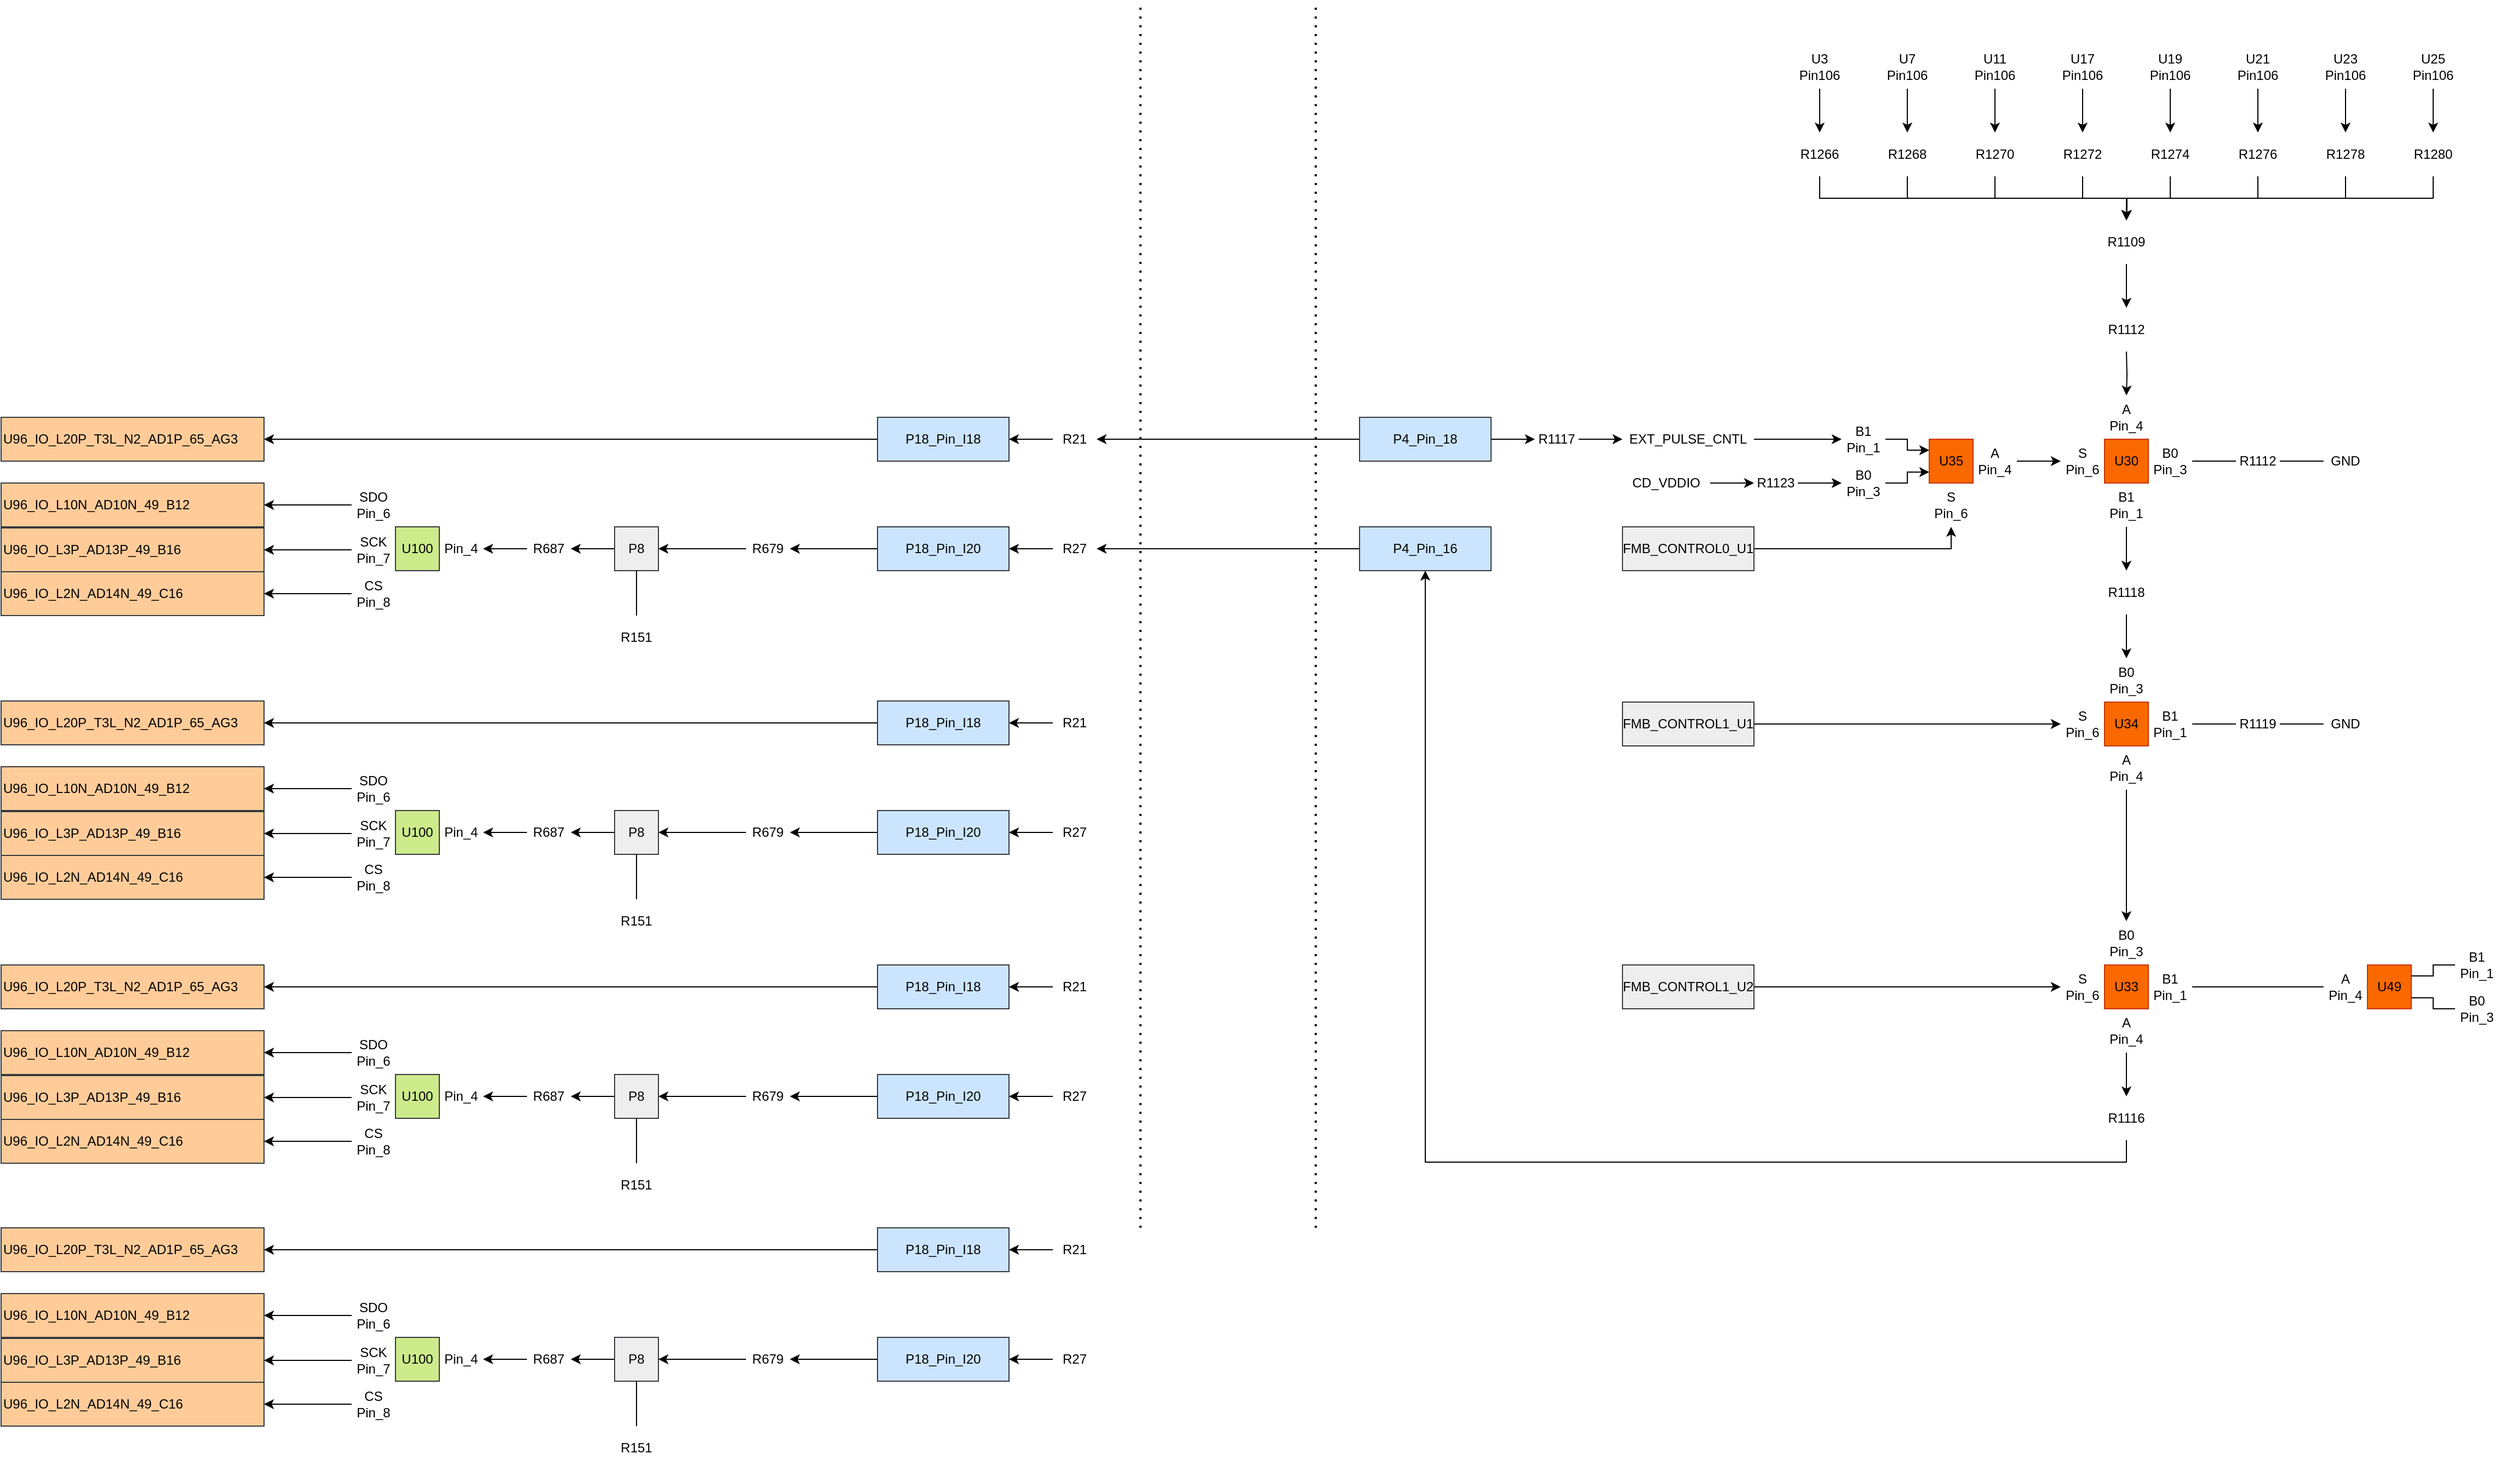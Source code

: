<mxfile version="28.1.0">
  <diagram name="Page-1" id="d0PTZMSz4nouoFv-9ArS">
    <mxGraphModel dx="4932" dy="1407" grid="1" gridSize="10" guides="1" tooltips="1" connect="1" arrows="1" fold="1" page="1" pageScale="1" pageWidth="1100" pageHeight="850" math="0" shadow="0">
      <root>
        <mxCell id="0" />
        <mxCell id="1" parent="0" />
        <mxCell id="Bs8sOTtwTtZL6Nc3k9Rm-33" style="edgeStyle=orthogonalEdgeStyle;rounded=0;orthogonalLoop=1;jettySize=auto;html=1;exitX=0.5;exitY=1;exitDx=0;exitDy=0;" parent="1" source="Bs8sOTtwTtZL6Nc3k9Rm-1" target="Bs8sOTtwTtZL6Nc3k9Rm-6" edge="1">
          <mxGeometry relative="1" as="geometry" />
        </mxCell>
        <mxCell id="Bs8sOTtwTtZL6Nc3k9Rm-1" value="U3&lt;div&gt;Pin106&lt;/div&gt;" style="text;html=1;align=center;verticalAlign=middle;whiteSpace=wrap;rounded=0;" parent="1" vertex="1">
          <mxGeometry x="440" y="40" width="40" height="40" as="geometry" />
        </mxCell>
        <mxCell id="Bs8sOTtwTtZL6Nc3k9Rm-34" style="edgeStyle=orthogonalEdgeStyle;rounded=0;orthogonalLoop=1;jettySize=auto;html=1;exitX=0.5;exitY=1;exitDx=0;exitDy=0;" parent="1" source="Bs8sOTtwTtZL6Nc3k9Rm-2" target="Bs8sOTtwTtZL6Nc3k9Rm-7" edge="1">
          <mxGeometry relative="1" as="geometry" />
        </mxCell>
        <mxCell id="Bs8sOTtwTtZL6Nc3k9Rm-2" value="U7&lt;div&gt;Pin106&lt;/div&gt;" style="text;html=1;align=center;verticalAlign=middle;whiteSpace=wrap;rounded=0;" parent="1" vertex="1">
          <mxGeometry x="520" y="40" width="40" height="40" as="geometry" />
        </mxCell>
        <mxCell id="Bs8sOTtwTtZL6Nc3k9Rm-35" style="edgeStyle=orthogonalEdgeStyle;rounded=0;orthogonalLoop=1;jettySize=auto;html=1;exitX=0.5;exitY=1;exitDx=0;exitDy=0;entryX=0.5;entryY=0;entryDx=0;entryDy=0;" parent="1" source="Bs8sOTtwTtZL6Nc3k9Rm-3" target="Bs8sOTtwTtZL6Nc3k9Rm-8" edge="1">
          <mxGeometry relative="1" as="geometry" />
        </mxCell>
        <mxCell id="Bs8sOTtwTtZL6Nc3k9Rm-3" value="U11&lt;div&gt;Pin106&lt;/div&gt;" style="text;html=1;align=center;verticalAlign=middle;whiteSpace=wrap;rounded=0;" parent="1" vertex="1">
          <mxGeometry x="600" y="40" width="40" height="40" as="geometry" />
        </mxCell>
        <mxCell id="Bs8sOTtwTtZL6Nc3k9Rm-36" style="edgeStyle=orthogonalEdgeStyle;rounded=0;orthogonalLoop=1;jettySize=auto;html=1;exitX=0.5;exitY=1;exitDx=0;exitDy=0;entryX=0.5;entryY=0;entryDx=0;entryDy=0;" parent="1" source="Bs8sOTtwTtZL6Nc3k9Rm-4" target="Bs8sOTtwTtZL6Nc3k9Rm-9" edge="1">
          <mxGeometry relative="1" as="geometry" />
        </mxCell>
        <mxCell id="Bs8sOTtwTtZL6Nc3k9Rm-4" value="U17&lt;div&gt;Pin106&lt;/div&gt;" style="text;html=1;align=center;verticalAlign=middle;whiteSpace=wrap;rounded=0;" parent="1" vertex="1">
          <mxGeometry x="680" y="40" width="40" height="40" as="geometry" />
        </mxCell>
        <mxCell id="Bs8sOTtwTtZL6Nc3k9Rm-37" style="edgeStyle=orthogonalEdgeStyle;rounded=0;orthogonalLoop=1;jettySize=auto;html=1;exitX=0.5;exitY=1;exitDx=0;exitDy=0;entryX=0.5;entryY=0;entryDx=0;entryDy=0;" parent="1" source="Bs8sOTtwTtZL6Nc3k9Rm-5" target="Bs8sOTtwTtZL6Nc3k9Rm-10" edge="1">
          <mxGeometry relative="1" as="geometry" />
        </mxCell>
        <mxCell id="Bs8sOTtwTtZL6Nc3k9Rm-5" value="U19&lt;div&gt;Pin106&lt;/div&gt;" style="text;html=1;align=center;verticalAlign=middle;whiteSpace=wrap;rounded=0;" parent="1" vertex="1">
          <mxGeometry x="760" y="40" width="40" height="40" as="geometry" />
        </mxCell>
        <mxCell id="Bs8sOTtwTtZL6Nc3k9Rm-41" style="edgeStyle=orthogonalEdgeStyle;rounded=0;orthogonalLoop=1;jettySize=auto;html=1;exitX=0.5;exitY=1;exitDx=0;exitDy=0;entryX=0.5;entryY=0;entryDx=0;entryDy=0;" parent="1" source="Bs8sOTtwTtZL6Nc3k9Rm-6" target="Bs8sOTtwTtZL6Nc3k9Rm-17" edge="1">
          <mxGeometry relative="1" as="geometry" />
        </mxCell>
        <mxCell id="Bs8sOTtwTtZL6Nc3k9Rm-6" value="R1266" style="text;html=1;align=center;verticalAlign=middle;whiteSpace=wrap;rounded=0;" parent="1" vertex="1">
          <mxGeometry x="440" y="120" width="40" height="40" as="geometry" />
        </mxCell>
        <mxCell id="Bs8sOTtwTtZL6Nc3k9Rm-42" style="edgeStyle=orthogonalEdgeStyle;rounded=0;orthogonalLoop=1;jettySize=auto;html=1;exitX=0.5;exitY=1;exitDx=0;exitDy=0;entryX=0.5;entryY=0;entryDx=0;entryDy=0;" parent="1" source="Bs8sOTtwTtZL6Nc3k9Rm-7" target="Bs8sOTtwTtZL6Nc3k9Rm-17" edge="1">
          <mxGeometry relative="1" as="geometry" />
        </mxCell>
        <mxCell id="Bs8sOTtwTtZL6Nc3k9Rm-7" value="R1268" style="text;html=1;align=center;verticalAlign=middle;whiteSpace=wrap;rounded=0;" parent="1" vertex="1">
          <mxGeometry x="520" y="120" width="40" height="40" as="geometry" />
        </mxCell>
        <mxCell id="Bs8sOTtwTtZL6Nc3k9Rm-43" style="edgeStyle=orthogonalEdgeStyle;rounded=0;orthogonalLoop=1;jettySize=auto;html=1;exitX=0.5;exitY=1;exitDx=0;exitDy=0;" parent="1" source="Bs8sOTtwTtZL6Nc3k9Rm-8" edge="1">
          <mxGeometry relative="1" as="geometry">
            <mxPoint x="740" y="200" as="targetPoint" />
          </mxGeometry>
        </mxCell>
        <mxCell id="Bs8sOTtwTtZL6Nc3k9Rm-8" value="R1270" style="text;html=1;align=center;verticalAlign=middle;whiteSpace=wrap;rounded=0;" parent="1" vertex="1">
          <mxGeometry x="600" y="120" width="40" height="40" as="geometry" />
        </mxCell>
        <mxCell id="Bs8sOTtwTtZL6Nc3k9Rm-44" style="edgeStyle=orthogonalEdgeStyle;rounded=0;orthogonalLoop=1;jettySize=auto;html=1;exitX=0.5;exitY=1;exitDx=0;exitDy=0;" parent="1" source="Bs8sOTtwTtZL6Nc3k9Rm-9" edge="1">
          <mxGeometry relative="1" as="geometry">
            <mxPoint x="740" y="200" as="targetPoint" />
          </mxGeometry>
        </mxCell>
        <mxCell id="Bs8sOTtwTtZL6Nc3k9Rm-9" value="R1272" style="text;html=1;align=center;verticalAlign=middle;whiteSpace=wrap;rounded=0;" parent="1" vertex="1">
          <mxGeometry x="680" y="120" width="40" height="40" as="geometry" />
        </mxCell>
        <mxCell id="Bs8sOTtwTtZL6Nc3k9Rm-45" style="edgeStyle=orthogonalEdgeStyle;rounded=0;orthogonalLoop=1;jettySize=auto;html=1;exitX=0.5;exitY=1;exitDx=0;exitDy=0;" parent="1" source="Bs8sOTtwTtZL6Nc3k9Rm-10" edge="1">
          <mxGeometry relative="1" as="geometry">
            <mxPoint x="740" y="200" as="targetPoint" />
          </mxGeometry>
        </mxCell>
        <mxCell id="Bs8sOTtwTtZL6Nc3k9Rm-10" value="R1274" style="text;html=1;align=center;verticalAlign=middle;whiteSpace=wrap;rounded=0;" parent="1" vertex="1">
          <mxGeometry x="760" y="120" width="40" height="40" as="geometry" />
        </mxCell>
        <mxCell id="Bs8sOTtwTtZL6Nc3k9Rm-38" style="edgeStyle=orthogonalEdgeStyle;rounded=0;orthogonalLoop=1;jettySize=auto;html=1;exitX=0.5;exitY=1;exitDx=0;exitDy=0;entryX=0.5;entryY=0;entryDx=0;entryDy=0;" parent="1" source="Bs8sOTtwTtZL6Nc3k9Rm-11" target="Bs8sOTtwTtZL6Nc3k9Rm-12" edge="1">
          <mxGeometry relative="1" as="geometry" />
        </mxCell>
        <mxCell id="Bs8sOTtwTtZL6Nc3k9Rm-11" value="U21&lt;div&gt;Pin106&lt;/div&gt;" style="text;html=1;align=center;verticalAlign=middle;whiteSpace=wrap;rounded=0;" parent="1" vertex="1">
          <mxGeometry x="840" y="40" width="40" height="40" as="geometry" />
        </mxCell>
        <mxCell id="Bs8sOTtwTtZL6Nc3k9Rm-46" style="edgeStyle=orthogonalEdgeStyle;rounded=0;orthogonalLoop=1;jettySize=auto;html=1;exitX=0.5;exitY=1;exitDx=0;exitDy=0;entryX=0.5;entryY=0;entryDx=0;entryDy=0;" parent="1" source="Bs8sOTtwTtZL6Nc3k9Rm-12" target="Bs8sOTtwTtZL6Nc3k9Rm-17" edge="1">
          <mxGeometry relative="1" as="geometry" />
        </mxCell>
        <mxCell id="Bs8sOTtwTtZL6Nc3k9Rm-12" value="R1276" style="text;html=1;align=center;verticalAlign=middle;whiteSpace=wrap;rounded=0;" parent="1" vertex="1">
          <mxGeometry x="840" y="120" width="40" height="40" as="geometry" />
        </mxCell>
        <mxCell id="Bs8sOTtwTtZL6Nc3k9Rm-39" style="edgeStyle=orthogonalEdgeStyle;rounded=0;orthogonalLoop=1;jettySize=auto;html=1;exitX=0.5;exitY=1;exitDx=0;exitDy=0;entryX=0.5;entryY=0;entryDx=0;entryDy=0;" parent="1" source="Bs8sOTtwTtZL6Nc3k9Rm-13" target="Bs8sOTtwTtZL6Nc3k9Rm-14" edge="1">
          <mxGeometry relative="1" as="geometry" />
        </mxCell>
        <mxCell id="Bs8sOTtwTtZL6Nc3k9Rm-13" value="U23&lt;div&gt;Pin106&lt;/div&gt;" style="text;html=1;align=center;verticalAlign=middle;whiteSpace=wrap;rounded=0;" parent="1" vertex="1">
          <mxGeometry x="920" y="40" width="40" height="40" as="geometry" />
        </mxCell>
        <mxCell id="Bs8sOTtwTtZL6Nc3k9Rm-47" style="edgeStyle=orthogonalEdgeStyle;rounded=0;orthogonalLoop=1;jettySize=auto;html=1;exitX=0.5;exitY=1;exitDx=0;exitDy=0;entryX=0.5;entryY=0;entryDx=0;entryDy=0;" parent="1" source="Bs8sOTtwTtZL6Nc3k9Rm-14" target="Bs8sOTtwTtZL6Nc3k9Rm-17" edge="1">
          <mxGeometry relative="1" as="geometry" />
        </mxCell>
        <mxCell id="Bs8sOTtwTtZL6Nc3k9Rm-14" value="R1278" style="text;html=1;align=center;verticalAlign=middle;whiteSpace=wrap;rounded=0;" parent="1" vertex="1">
          <mxGeometry x="920" y="120" width="40" height="40" as="geometry" />
        </mxCell>
        <mxCell id="Bs8sOTtwTtZL6Nc3k9Rm-40" style="edgeStyle=orthogonalEdgeStyle;rounded=0;orthogonalLoop=1;jettySize=auto;html=1;exitX=0.5;exitY=1;exitDx=0;exitDy=0;entryX=0.5;entryY=0;entryDx=0;entryDy=0;" parent="1" source="Bs8sOTtwTtZL6Nc3k9Rm-15" target="Bs8sOTtwTtZL6Nc3k9Rm-16" edge="1">
          <mxGeometry relative="1" as="geometry" />
        </mxCell>
        <mxCell id="Bs8sOTtwTtZL6Nc3k9Rm-15" value="U25&lt;div&gt;Pin106&lt;/div&gt;" style="text;html=1;align=center;verticalAlign=middle;whiteSpace=wrap;rounded=0;" parent="1" vertex="1">
          <mxGeometry x="1000" y="40" width="40" height="40" as="geometry" />
        </mxCell>
        <mxCell id="Bs8sOTtwTtZL6Nc3k9Rm-48" style="edgeStyle=orthogonalEdgeStyle;rounded=0;orthogonalLoop=1;jettySize=auto;html=1;exitX=0.5;exitY=1;exitDx=0;exitDy=0;entryX=0.5;entryY=0;entryDx=0;entryDy=0;" parent="1" source="Bs8sOTtwTtZL6Nc3k9Rm-16" target="Bs8sOTtwTtZL6Nc3k9Rm-17" edge="1">
          <mxGeometry relative="1" as="geometry" />
        </mxCell>
        <mxCell id="Bs8sOTtwTtZL6Nc3k9Rm-16" value="R1280" style="text;html=1;align=center;verticalAlign=middle;whiteSpace=wrap;rounded=0;" parent="1" vertex="1">
          <mxGeometry x="1000" y="120" width="40" height="40" as="geometry" />
        </mxCell>
        <mxCell id="Bs8sOTtwTtZL6Nc3k9Rm-49" style="edgeStyle=orthogonalEdgeStyle;rounded=0;orthogonalLoop=1;jettySize=auto;html=1;exitX=0.5;exitY=1;exitDx=0;exitDy=0;entryX=0.5;entryY=0;entryDx=0;entryDy=0;" parent="1" target="Bs8sOTtwTtZL6Nc3k9Rm-25" edge="1">
          <mxGeometry relative="1" as="geometry">
            <mxPoint x="740" y="320" as="sourcePoint" />
          </mxGeometry>
        </mxCell>
        <mxCell id="Bs8sOTtwTtZL6Nc3k9Rm-70" style="edgeStyle=orthogonalEdgeStyle;rounded=0;orthogonalLoop=1;jettySize=auto;html=1;exitX=0.5;exitY=1;exitDx=0;exitDy=0;entryX=0.5;entryY=0;entryDx=0;entryDy=0;" parent="1" source="Bs8sOTtwTtZL6Nc3k9Rm-17" target="Bs8sOTtwTtZL6Nc3k9Rm-69" edge="1">
          <mxGeometry relative="1" as="geometry" />
        </mxCell>
        <mxCell id="Bs8sOTtwTtZL6Nc3k9Rm-17" value="R1109" style="text;html=1;align=center;verticalAlign=middle;whiteSpace=wrap;rounded=0;" parent="1" vertex="1">
          <mxGeometry x="720" y="200" width="40" height="40" as="geometry" />
        </mxCell>
        <mxCell id="Bs8sOTtwTtZL6Nc3k9Rm-18" value="U30" style="text;html=1;align=center;verticalAlign=middle;whiteSpace=wrap;rounded=0;fillColor=#fa6800;fontColor=#000000;strokeColor=#C73500;" parent="1" vertex="1">
          <mxGeometry x="720" y="400" width="40" height="40" as="geometry" />
        </mxCell>
        <mxCell id="Bs8sOTtwTtZL6Nc3k9Rm-68" style="edgeStyle=orthogonalEdgeStyle;rounded=0;orthogonalLoop=1;jettySize=auto;html=1;exitX=0.5;exitY=1;exitDx=0;exitDy=0;entryX=0.5;entryY=0;entryDx=0;entryDy=0;" parent="1" source="Bs8sOTtwTtZL6Nc3k9Rm-19" target="Bs8sOTtwTtZL6Nc3k9Rm-65" edge="1">
          <mxGeometry relative="1" as="geometry" />
        </mxCell>
        <mxCell id="Bs8sOTtwTtZL6Nc3k9Rm-19" value="R1118" style="text;html=1;align=center;verticalAlign=middle;whiteSpace=wrap;rounded=0;" parent="1" vertex="1">
          <mxGeometry x="720" y="520" width="40" height="40" as="geometry" />
        </mxCell>
        <mxCell id="Bs8sOTtwTtZL6Nc3k9Rm-20" value="U34" style="text;html=1;align=center;verticalAlign=middle;whiteSpace=wrap;rounded=0;fillColor=#fa6800;fontColor=#000000;strokeColor=#C73500;" parent="1" vertex="1">
          <mxGeometry x="720" y="640" width="40" height="40" as="geometry" />
        </mxCell>
        <mxCell id="Bs8sOTtwTtZL6Nc3k9Rm-21" value="U33" style="text;html=1;align=center;verticalAlign=middle;whiteSpace=wrap;rounded=0;fillColor=#fa6800;fontColor=#000000;strokeColor=#C73500;" parent="1" vertex="1">
          <mxGeometry x="720" y="880" width="40" height="40" as="geometry" />
        </mxCell>
        <mxCell id="Bs8sOTtwTtZL6Nc3k9Rm-23" value="U35" style="text;html=1;align=center;verticalAlign=middle;whiteSpace=wrap;rounded=0;fillColor=#fa6800;fontColor=#000000;strokeColor=#C73500;" parent="1" vertex="1">
          <mxGeometry x="560" y="400" width="40" height="40" as="geometry" />
        </mxCell>
        <mxCell id="Bs8sOTtwTtZL6Nc3k9Rm-56" style="edgeStyle=orthogonalEdgeStyle;rounded=0;orthogonalLoop=1;jettySize=auto;html=1;exitX=1;exitY=0.5;exitDx=0;exitDy=0;entryX=0;entryY=0.75;entryDx=0;entryDy=0;" parent="1" source="Bs8sOTtwTtZL6Nc3k9Rm-24" target="Bs8sOTtwTtZL6Nc3k9Rm-23" edge="1">
          <mxGeometry relative="1" as="geometry" />
        </mxCell>
        <mxCell id="Bs8sOTtwTtZL6Nc3k9Rm-24" value="B0&lt;div&gt;Pin_3&lt;/div&gt;" style="text;html=1;align=center;verticalAlign=middle;whiteSpace=wrap;rounded=0;" parent="1" vertex="1">
          <mxGeometry x="480" y="420" width="40" height="40" as="geometry" />
        </mxCell>
        <mxCell id="Bs8sOTtwTtZL6Nc3k9Rm-25" value="A&lt;div&gt;Pin_4&lt;/div&gt;" style="text;html=1;align=center;verticalAlign=middle;whiteSpace=wrap;rounded=0;" parent="1" vertex="1">
          <mxGeometry x="720" y="360" width="40" height="40" as="geometry" />
        </mxCell>
        <mxCell id="Bs8sOTtwTtZL6Nc3k9Rm-26" value="S&lt;div&gt;Pin_6&lt;/div&gt;" style="text;html=1;align=center;verticalAlign=middle;whiteSpace=wrap;rounded=0;" parent="1" vertex="1">
          <mxGeometry x="680" y="400" width="40" height="40" as="geometry" />
        </mxCell>
        <mxCell id="Bs8sOTtwTtZL6Nc3k9Rm-62" style="edgeStyle=orthogonalEdgeStyle;rounded=0;orthogonalLoop=1;jettySize=auto;html=1;exitX=1;exitY=0.5;exitDx=0;exitDy=0;entryX=0;entryY=0.5;entryDx=0;entryDy=0;" parent="1" source="Bs8sOTtwTtZL6Nc3k9Rm-27" target="Bs8sOTtwTtZL6Nc3k9Rm-26" edge="1">
          <mxGeometry relative="1" as="geometry" />
        </mxCell>
        <mxCell id="Bs8sOTtwTtZL6Nc3k9Rm-27" value="A&lt;div&gt;Pin_4&lt;/div&gt;" style="text;html=1;align=center;verticalAlign=middle;whiteSpace=wrap;rounded=0;" parent="1" vertex="1">
          <mxGeometry x="600" y="400" width="40" height="40" as="geometry" />
        </mxCell>
        <mxCell id="Bs8sOTtwTtZL6Nc3k9Rm-50" style="edgeStyle=orthogonalEdgeStyle;rounded=0;orthogonalLoop=1;jettySize=auto;html=1;exitX=0.5;exitY=1;exitDx=0;exitDy=0;entryX=0.5;entryY=0;entryDx=0;entryDy=0;" parent="1" source="Bs8sOTtwTtZL6Nc3k9Rm-28" target="Bs8sOTtwTtZL6Nc3k9Rm-19" edge="1">
          <mxGeometry relative="1" as="geometry" />
        </mxCell>
        <mxCell id="Bs8sOTtwTtZL6Nc3k9Rm-28" value="B1&lt;div&gt;Pin_1&lt;/div&gt;" style="text;html=1;align=center;verticalAlign=middle;whiteSpace=wrap;rounded=0;" parent="1" vertex="1">
          <mxGeometry x="720" y="440" width="40" height="40" as="geometry" />
        </mxCell>
        <mxCell id="Bs8sOTtwTtZL6Nc3k9Rm-53" style="edgeStyle=orthogonalEdgeStyle;rounded=0;orthogonalLoop=1;jettySize=auto;html=1;exitX=1;exitY=0.5;exitDx=0;exitDy=0;entryX=0;entryY=0.5;entryDx=0;entryDy=0;startArrow=none;startFill=0;endArrow=none;endFill=0;" parent="1" source="Bs8sOTtwTtZL6Nc3k9Rm-29" target="Bs8sOTtwTtZL6Nc3k9Rm-51" edge="1">
          <mxGeometry relative="1" as="geometry" />
        </mxCell>
        <mxCell id="Bs8sOTtwTtZL6Nc3k9Rm-29" value="&lt;div&gt;B0&lt;/div&gt;Pin_3" style="text;html=1;align=center;verticalAlign=middle;whiteSpace=wrap;rounded=0;" parent="1" vertex="1">
          <mxGeometry x="760" y="400" width="40" height="40" as="geometry" />
        </mxCell>
        <mxCell id="Bs8sOTtwTtZL6Nc3k9Rm-30" value="S&lt;div&gt;Pin_6&lt;/div&gt;" style="text;html=1;align=center;verticalAlign=middle;whiteSpace=wrap;rounded=0;" parent="1" vertex="1">
          <mxGeometry x="560" y="440" width="40" height="40" as="geometry" />
        </mxCell>
        <mxCell id="Bs8sOTtwTtZL6Nc3k9Rm-55" style="edgeStyle=orthogonalEdgeStyle;rounded=0;orthogonalLoop=1;jettySize=auto;html=1;exitX=1;exitY=0.5;exitDx=0;exitDy=0;entryX=0;entryY=0.25;entryDx=0;entryDy=0;" parent="1" source="Bs8sOTtwTtZL6Nc3k9Rm-31" target="Bs8sOTtwTtZL6Nc3k9Rm-23" edge="1">
          <mxGeometry relative="1" as="geometry" />
        </mxCell>
        <mxCell id="Bs8sOTtwTtZL6Nc3k9Rm-31" value="B1&lt;div&gt;Pin_1&lt;/div&gt;" style="text;html=1;align=center;verticalAlign=middle;whiteSpace=wrap;rounded=0;" parent="1" vertex="1">
          <mxGeometry x="480" y="380" width="40" height="40" as="geometry" />
        </mxCell>
        <mxCell id="Bs8sOTtwTtZL6Nc3k9Rm-57" style="edgeStyle=orthogonalEdgeStyle;rounded=0;orthogonalLoop=1;jettySize=auto;html=1;exitX=1;exitY=0.5;exitDx=0;exitDy=0;entryX=0;entryY=0.5;entryDx=0;entryDy=0;" parent="1" source="Bs8sOTtwTtZL6Nc3k9Rm-32" target="Bs8sOTtwTtZL6Nc3k9Rm-24" edge="1">
          <mxGeometry relative="1" as="geometry" />
        </mxCell>
        <mxCell id="Bs8sOTtwTtZL6Nc3k9Rm-32" value="R1123" style="text;html=1;align=center;verticalAlign=middle;whiteSpace=wrap;rounded=0;" parent="1" vertex="1">
          <mxGeometry x="400" y="420" width="40" height="40" as="geometry" />
        </mxCell>
        <mxCell id="Bs8sOTtwTtZL6Nc3k9Rm-54" style="edgeStyle=orthogonalEdgeStyle;rounded=0;orthogonalLoop=1;jettySize=auto;html=1;exitX=1;exitY=0.5;exitDx=0;exitDy=0;entryX=0;entryY=0.5;entryDx=0;entryDy=0;endArrow=none;endFill=0;" parent="1" source="Bs8sOTtwTtZL6Nc3k9Rm-51" target="Bs8sOTtwTtZL6Nc3k9Rm-52" edge="1">
          <mxGeometry relative="1" as="geometry" />
        </mxCell>
        <mxCell id="Bs8sOTtwTtZL6Nc3k9Rm-51" value="R1112" style="text;html=1;align=center;verticalAlign=middle;whiteSpace=wrap;rounded=0;" parent="1" vertex="1">
          <mxGeometry x="840" y="400" width="40" height="40" as="geometry" />
        </mxCell>
        <mxCell id="Bs8sOTtwTtZL6Nc3k9Rm-52" value="GND" style="text;html=1;align=center;verticalAlign=middle;whiteSpace=wrap;rounded=0;" parent="1" vertex="1">
          <mxGeometry x="920" y="400" width="40" height="40" as="geometry" />
        </mxCell>
        <mxCell id="Bs8sOTtwTtZL6Nc3k9Rm-59" style="edgeStyle=orthogonalEdgeStyle;rounded=0;orthogonalLoop=1;jettySize=auto;html=1;exitX=1;exitY=0.5;exitDx=0;exitDy=0;entryX=0;entryY=0.5;entryDx=0;entryDy=0;" parent="1" source="Bs8sOTtwTtZL6Nc3k9Rm-58" target="Bs8sOTtwTtZL6Nc3k9Rm-31" edge="1">
          <mxGeometry relative="1" as="geometry" />
        </mxCell>
        <mxCell id="Bs8sOTtwTtZL6Nc3k9Rm-58" value="EXT_&lt;span style=&quot;background-color: transparent; color: light-dark(rgb(0, 0, 0), rgb(255, 255, 255));&quot;&gt;PULSE_&lt;/span&gt;&lt;span style=&quot;background-color: transparent; color: light-dark(rgb(0, 0, 0), rgb(255, 255, 255));&quot;&gt;CNTL&lt;/span&gt;" style="text;html=1;align=center;verticalAlign=middle;whiteSpace=wrap;rounded=0;" parent="1" vertex="1">
          <mxGeometry x="280" y="380" width="120" height="40" as="geometry" />
        </mxCell>
        <mxCell id="Bs8sOTtwTtZL6Nc3k9Rm-64" style="edgeStyle=orthogonalEdgeStyle;rounded=0;orthogonalLoop=1;jettySize=auto;html=1;exitX=1;exitY=0.5;exitDx=0;exitDy=0;" parent="1" source="Bs8sOTtwTtZL6Nc3k9Rm-63" target="Bs8sOTtwTtZL6Nc3k9Rm-32" edge="1">
          <mxGeometry relative="1" as="geometry" />
        </mxCell>
        <mxCell id="Bs8sOTtwTtZL6Nc3k9Rm-63" value="CD_VDDIO" style="text;html=1;align=center;verticalAlign=middle;whiteSpace=wrap;rounded=0;" parent="1" vertex="1">
          <mxGeometry x="280" y="420" width="80" height="40" as="geometry" />
        </mxCell>
        <mxCell id="Bs8sOTtwTtZL6Nc3k9Rm-65" value="&lt;div&gt;B0&lt;/div&gt;Pin_3" style="text;html=1;align=center;verticalAlign=middle;whiteSpace=wrap;rounded=0;" parent="1" vertex="1">
          <mxGeometry x="720" y="600" width="40" height="40" as="geometry" />
        </mxCell>
        <mxCell id="CwXSrP7e0WJrk8L3bupj-8" style="edgeStyle=orthogonalEdgeStyle;rounded=0;orthogonalLoop=1;jettySize=auto;html=1;exitX=0.5;exitY=1;exitDx=0;exitDy=0;entryX=0.5;entryY=0;entryDx=0;entryDy=0;" edge="1" parent="1" source="Bs8sOTtwTtZL6Nc3k9Rm-67" target="Bs8sOTtwTtZL6Nc3k9Rm-82">
          <mxGeometry relative="1" as="geometry" />
        </mxCell>
        <mxCell id="Bs8sOTtwTtZL6Nc3k9Rm-67" value="A&lt;div&gt;Pin_4&lt;/div&gt;" style="text;html=1;align=center;verticalAlign=middle;whiteSpace=wrap;rounded=0;" parent="1" vertex="1">
          <mxGeometry x="720" y="680" width="40" height="40" as="geometry" />
        </mxCell>
        <mxCell id="Bs8sOTtwTtZL6Nc3k9Rm-69" value="R1112" style="text;html=1;align=center;verticalAlign=middle;whiteSpace=wrap;rounded=0;" parent="1" vertex="1">
          <mxGeometry x="720" y="280" width="40" height="40" as="geometry" />
        </mxCell>
        <mxCell id="Bs8sOTtwTtZL6Nc3k9Rm-71" value="B1&lt;div&gt;Pin_1&lt;/div&gt;" style="text;html=1;align=center;verticalAlign=middle;whiteSpace=wrap;rounded=0;" parent="1" vertex="1">
          <mxGeometry x="760" y="640" width="40" height="40" as="geometry" />
        </mxCell>
        <mxCell id="Bs8sOTtwTtZL6Nc3k9Rm-73" style="edgeStyle=orthogonalEdgeStyle;rounded=0;orthogonalLoop=1;jettySize=auto;html=1;exitX=1;exitY=0.5;exitDx=0;exitDy=0;entryX=0;entryY=0.5;entryDx=0;entryDy=0;endArrow=none;endFill=0;" parent="1" source="Bs8sOTtwTtZL6Nc3k9Rm-74" target="Bs8sOTtwTtZL6Nc3k9Rm-75" edge="1">
          <mxGeometry relative="1" as="geometry" />
        </mxCell>
        <mxCell id="Bs8sOTtwTtZL6Nc3k9Rm-76" style="edgeStyle=orthogonalEdgeStyle;rounded=0;orthogonalLoop=1;jettySize=auto;html=1;exitX=0;exitY=0.5;exitDx=0;exitDy=0;entryX=1;entryY=0.5;entryDx=0;entryDy=0;endArrow=none;endFill=0;" parent="1" source="Bs8sOTtwTtZL6Nc3k9Rm-74" target="Bs8sOTtwTtZL6Nc3k9Rm-71" edge="1">
          <mxGeometry relative="1" as="geometry" />
        </mxCell>
        <mxCell id="Bs8sOTtwTtZL6Nc3k9Rm-74" value="R1119" style="text;html=1;align=center;verticalAlign=middle;whiteSpace=wrap;rounded=0;" parent="1" vertex="1">
          <mxGeometry x="840" y="640" width="40" height="40" as="geometry" />
        </mxCell>
        <mxCell id="Bs8sOTtwTtZL6Nc3k9Rm-75" value="GND" style="text;html=1;align=center;verticalAlign=middle;whiteSpace=wrap;rounded=0;" parent="1" vertex="1">
          <mxGeometry x="920" y="640" width="40" height="40" as="geometry" />
        </mxCell>
        <mxCell id="Bs8sOTtwTtZL6Nc3k9Rm-77" value="S&lt;div&gt;Pin_6&lt;/div&gt;" style="text;html=1;align=center;verticalAlign=middle;whiteSpace=wrap;rounded=0;" parent="1" vertex="1">
          <mxGeometry x="680" y="640" width="40" height="40" as="geometry" />
        </mxCell>
        <mxCell id="Bs8sOTtwTtZL6Nc3k9Rm-79" style="edgeStyle=orthogonalEdgeStyle;rounded=0;orthogonalLoop=1;jettySize=auto;html=1;exitX=1;exitY=0.5;exitDx=0;exitDy=0;entryX=0.5;entryY=1;entryDx=0;entryDy=0;" parent="1" source="Bs8sOTtwTtZL6Nc3k9Rm-78" target="Bs8sOTtwTtZL6Nc3k9Rm-30" edge="1">
          <mxGeometry relative="1" as="geometry" />
        </mxCell>
        <mxCell id="Bs8sOTtwTtZL6Nc3k9Rm-78" value="FMB_CONTROL0_U1" style="text;html=1;align=center;verticalAlign=middle;whiteSpace=wrap;rounded=0;fillColor=#eeeeee;strokeColor=#36393d;" parent="1" vertex="1">
          <mxGeometry x="280" y="480" width="120" height="40" as="geometry" />
        </mxCell>
        <mxCell id="Bs8sOTtwTtZL6Nc3k9Rm-81" style="edgeStyle=orthogonalEdgeStyle;rounded=0;orthogonalLoop=1;jettySize=auto;html=1;exitX=1;exitY=0.5;exitDx=0;exitDy=0;" parent="1" source="Bs8sOTtwTtZL6Nc3k9Rm-80" target="Bs8sOTtwTtZL6Nc3k9Rm-77" edge="1">
          <mxGeometry relative="1" as="geometry" />
        </mxCell>
        <mxCell id="Bs8sOTtwTtZL6Nc3k9Rm-80" value="FMB_CONTROL1_U1" style="text;html=1;align=center;verticalAlign=middle;whiteSpace=wrap;rounded=0;fillColor=#eeeeee;strokeColor=#36393d;" parent="1" vertex="1">
          <mxGeometry x="280" y="640" width="120" height="40" as="geometry" />
        </mxCell>
        <mxCell id="Bs8sOTtwTtZL6Nc3k9Rm-82" value="&lt;div&gt;B0&lt;/div&gt;Pin_3" style="text;html=1;align=center;verticalAlign=middle;whiteSpace=wrap;rounded=0;" parent="1" vertex="1">
          <mxGeometry x="720" y="840" width="40" height="40" as="geometry" />
        </mxCell>
        <mxCell id="Bs8sOTtwTtZL6Nc3k9Rm-83" value="B1&lt;div&gt;Pin_1&lt;/div&gt;" style="text;html=1;align=center;verticalAlign=middle;whiteSpace=wrap;rounded=0;" parent="1" vertex="1">
          <mxGeometry x="760" y="880" width="40" height="40" as="geometry" />
        </mxCell>
        <mxCell id="Bs8sOTtwTtZL6Nc3k9Rm-84" value="S&lt;div&gt;Pin_6&lt;/div&gt;" style="text;html=1;align=center;verticalAlign=middle;whiteSpace=wrap;rounded=0;" parent="1" vertex="1">
          <mxGeometry x="680" y="880" width="40" height="40" as="geometry" />
        </mxCell>
        <mxCell id="CwXSrP7e0WJrk8L3bupj-15" style="edgeStyle=orthogonalEdgeStyle;rounded=0;orthogonalLoop=1;jettySize=auto;html=1;exitX=0.5;exitY=1;exitDx=0;exitDy=0;" edge="1" parent="1" source="Bs8sOTtwTtZL6Nc3k9Rm-85" target="CwXSrP7e0WJrk8L3bupj-9">
          <mxGeometry relative="1" as="geometry" />
        </mxCell>
        <mxCell id="Bs8sOTtwTtZL6Nc3k9Rm-85" value="A&lt;div&gt;Pin_4&lt;/div&gt;" style="text;html=1;align=center;verticalAlign=middle;whiteSpace=wrap;rounded=0;" parent="1" vertex="1">
          <mxGeometry x="720" y="920" width="40" height="40" as="geometry" />
        </mxCell>
        <mxCell id="Bs8sOTtwTtZL6Nc3k9Rm-87" style="edgeStyle=orthogonalEdgeStyle;rounded=0;orthogonalLoop=1;jettySize=auto;html=1;exitX=1;exitY=0.5;exitDx=0;exitDy=0;entryX=0;entryY=0.5;entryDx=0;entryDy=0;" parent="1" source="Bs8sOTtwTtZL6Nc3k9Rm-86" target="Bs8sOTtwTtZL6Nc3k9Rm-84" edge="1">
          <mxGeometry relative="1" as="geometry" />
        </mxCell>
        <mxCell id="Bs8sOTtwTtZL6Nc3k9Rm-86" value="FMB_CONTROL1_U2" style="text;html=1;align=center;verticalAlign=middle;whiteSpace=wrap;rounded=0;fillColor=#eeeeee;strokeColor=#36393d;" parent="1" vertex="1">
          <mxGeometry x="280" y="880" width="120" height="40" as="geometry" />
        </mxCell>
        <mxCell id="CwXSrP7e0WJrk8L3bupj-1" value="U49" style="text;html=1;align=center;verticalAlign=middle;whiteSpace=wrap;rounded=0;fillColor=#fa6800;fontColor=#000000;strokeColor=#C73500;" vertex="1" parent="1">
          <mxGeometry x="960" y="880" width="40" height="40" as="geometry" />
        </mxCell>
        <mxCell id="CwXSrP7e0WJrk8L3bupj-7" style="edgeStyle=orthogonalEdgeStyle;rounded=0;orthogonalLoop=1;jettySize=auto;html=1;exitX=0;exitY=0.5;exitDx=0;exitDy=0;entryX=1;entryY=0.5;entryDx=0;entryDy=0;endArrow=none;endFill=0;" edge="1" parent="1" source="CwXSrP7e0WJrk8L3bupj-2" target="Bs8sOTtwTtZL6Nc3k9Rm-83">
          <mxGeometry relative="1" as="geometry" />
        </mxCell>
        <mxCell id="CwXSrP7e0WJrk8L3bupj-2" value="A&lt;div&gt;Pin_4&lt;/div&gt;" style="text;html=1;align=center;verticalAlign=middle;whiteSpace=wrap;rounded=0;" vertex="1" parent="1">
          <mxGeometry x="920" y="880" width="40" height="40" as="geometry" />
        </mxCell>
        <mxCell id="CwXSrP7e0WJrk8L3bupj-6" style="edgeStyle=orthogonalEdgeStyle;rounded=0;orthogonalLoop=1;jettySize=auto;html=1;exitX=0;exitY=0.5;exitDx=0;exitDy=0;entryX=1;entryY=0.75;entryDx=0;entryDy=0;endArrow=none;endFill=0;" edge="1" parent="1" source="CwXSrP7e0WJrk8L3bupj-3" target="CwXSrP7e0WJrk8L3bupj-1">
          <mxGeometry relative="1" as="geometry" />
        </mxCell>
        <mxCell id="CwXSrP7e0WJrk8L3bupj-3" value="B0&lt;div&gt;Pin_3&lt;/div&gt;" style="text;html=1;align=center;verticalAlign=middle;whiteSpace=wrap;rounded=0;" vertex="1" parent="1">
          <mxGeometry x="1040" y="900" width="40" height="40" as="geometry" />
        </mxCell>
        <mxCell id="CwXSrP7e0WJrk8L3bupj-5" style="edgeStyle=orthogonalEdgeStyle;rounded=0;orthogonalLoop=1;jettySize=auto;html=1;exitX=0;exitY=0.5;exitDx=0;exitDy=0;entryX=1;entryY=0.25;entryDx=0;entryDy=0;endArrow=none;endFill=0;" edge="1" parent="1" source="CwXSrP7e0WJrk8L3bupj-4" target="CwXSrP7e0WJrk8L3bupj-1">
          <mxGeometry relative="1" as="geometry" />
        </mxCell>
        <mxCell id="CwXSrP7e0WJrk8L3bupj-4" value="B1&lt;div&gt;Pin_1&lt;/div&gt;" style="text;html=1;align=center;verticalAlign=middle;whiteSpace=wrap;rounded=0;" vertex="1" parent="1">
          <mxGeometry x="1040" y="860" width="40" height="40" as="geometry" />
        </mxCell>
        <mxCell id="CwXSrP7e0WJrk8L3bupj-16" style="edgeStyle=orthogonalEdgeStyle;rounded=0;orthogonalLoop=1;jettySize=auto;html=1;exitX=0.5;exitY=1;exitDx=0;exitDy=0;entryX=0.5;entryY=1;entryDx=0;entryDy=0;" edge="1" parent="1" source="CwXSrP7e0WJrk8L3bupj-9" target="CwXSrP7e0WJrk8L3bupj-11">
          <mxGeometry relative="1" as="geometry" />
        </mxCell>
        <mxCell id="CwXSrP7e0WJrk8L3bupj-9" value="R1116" style="text;html=1;align=center;verticalAlign=middle;whiteSpace=wrap;rounded=0;" vertex="1" parent="1">
          <mxGeometry x="720" y="1000" width="40" height="40" as="geometry" />
        </mxCell>
        <mxCell id="CwXSrP7e0WJrk8L3bupj-14" style="edgeStyle=orthogonalEdgeStyle;rounded=0;orthogonalLoop=1;jettySize=auto;html=1;exitX=1;exitY=0.5;exitDx=0;exitDy=0;entryX=0;entryY=0.5;entryDx=0;entryDy=0;" edge="1" parent="1" source="CwXSrP7e0WJrk8L3bupj-10" target="Bs8sOTtwTtZL6Nc3k9Rm-58">
          <mxGeometry relative="1" as="geometry" />
        </mxCell>
        <mxCell id="CwXSrP7e0WJrk8L3bupj-10" value="R1117" style="text;html=1;align=center;verticalAlign=middle;whiteSpace=wrap;rounded=0;" vertex="1" parent="1">
          <mxGeometry x="200" y="380" width="40" height="40" as="geometry" />
        </mxCell>
        <mxCell id="CwXSrP7e0WJrk8L3bupj-28" style="edgeStyle=orthogonalEdgeStyle;rounded=0;orthogonalLoop=1;jettySize=auto;html=1;exitX=0;exitY=0.5;exitDx=0;exitDy=0;" edge="1" parent="1" source="CwXSrP7e0WJrk8L3bupj-11" target="CwXSrP7e0WJrk8L3bupj-24">
          <mxGeometry relative="1" as="geometry" />
        </mxCell>
        <mxCell id="CwXSrP7e0WJrk8L3bupj-11" value="P4_Pin_16" style="text;html=1;align=center;verticalAlign=middle;whiteSpace=wrap;rounded=0;fillColor=#cce5ff;strokeColor=#36393d;" vertex="1" parent="1">
          <mxGeometry x="40" y="480" width="120" height="40" as="geometry" />
        </mxCell>
        <mxCell id="CwXSrP7e0WJrk8L3bupj-13" style="edgeStyle=orthogonalEdgeStyle;rounded=0;orthogonalLoop=1;jettySize=auto;html=1;exitX=1;exitY=0.5;exitDx=0;exitDy=0;entryX=0;entryY=0.5;entryDx=0;entryDy=0;" edge="1" parent="1" source="CwXSrP7e0WJrk8L3bupj-12" target="CwXSrP7e0WJrk8L3bupj-10">
          <mxGeometry relative="1" as="geometry" />
        </mxCell>
        <mxCell id="CwXSrP7e0WJrk8L3bupj-31" style="edgeStyle=orthogonalEdgeStyle;rounded=0;orthogonalLoop=1;jettySize=auto;html=1;exitX=0;exitY=0.5;exitDx=0;exitDy=0;entryX=1;entryY=0.5;entryDx=0;entryDy=0;" edge="1" parent="1" source="CwXSrP7e0WJrk8L3bupj-12" target="CwXSrP7e0WJrk8L3bupj-23">
          <mxGeometry relative="1" as="geometry" />
        </mxCell>
        <mxCell id="CwXSrP7e0WJrk8L3bupj-12" value="P4_Pin_18" style="text;html=1;align=center;verticalAlign=middle;whiteSpace=wrap;rounded=0;fillColor=#cce5ff;strokeColor=#36393d;" vertex="1" parent="1">
          <mxGeometry x="40" y="380" width="120" height="40" as="geometry" />
        </mxCell>
        <mxCell id="CwXSrP7e0WJrk8L3bupj-17" value="" style="endArrow=none;dashed=1;html=1;dashPattern=1 3;strokeWidth=2;rounded=0;" edge="1" parent="1">
          <mxGeometry width="50" height="50" relative="1" as="geometry">
            <mxPoint y="1120" as="sourcePoint" />
            <mxPoint as="targetPoint" />
          </mxGeometry>
        </mxCell>
        <mxCell id="CwXSrP7e0WJrk8L3bupj-19" value="" style="endArrow=none;dashed=1;html=1;dashPattern=1 3;strokeWidth=2;rounded=0;" edge="1" parent="1">
          <mxGeometry width="50" height="50" relative="1" as="geometry">
            <mxPoint x="-160" y="1120" as="sourcePoint" />
            <mxPoint x="-160" as="targetPoint" />
          </mxGeometry>
        </mxCell>
        <mxCell id="CwXSrP7e0WJrk8L3bupj-34" style="edgeStyle=orthogonalEdgeStyle;rounded=0;orthogonalLoop=1;jettySize=auto;html=1;exitX=0;exitY=0.5;exitDx=0;exitDy=0;entryX=1;entryY=0.5;entryDx=0;entryDy=0;" edge="1" parent="1" source="CwXSrP7e0WJrk8L3bupj-21" target="CwXSrP7e0WJrk8L3bupj-33">
          <mxGeometry relative="1" as="geometry" />
        </mxCell>
        <mxCell id="CwXSrP7e0WJrk8L3bupj-21" value="P18_Pin_I20" style="text;html=1;align=center;verticalAlign=middle;whiteSpace=wrap;rounded=0;fillColor=#cce5ff;strokeColor=#36393d;" vertex="1" parent="1">
          <mxGeometry x="-400" y="480" width="120" height="40" as="geometry" />
        </mxCell>
        <mxCell id="CwXSrP7e0WJrk8L3bupj-55" style="edgeStyle=orthogonalEdgeStyle;rounded=0;orthogonalLoop=1;jettySize=auto;html=1;exitX=0;exitY=0.5;exitDx=0;exitDy=0;" edge="1" parent="1" source="CwXSrP7e0WJrk8L3bupj-22" target="CwXSrP7e0WJrk8L3bupj-48">
          <mxGeometry relative="1" as="geometry" />
        </mxCell>
        <mxCell id="CwXSrP7e0WJrk8L3bupj-22" value="P18_Pin_I18" style="text;html=1;align=center;verticalAlign=middle;whiteSpace=wrap;rounded=0;fillColor=#cce5ff;strokeColor=#36393d;" vertex="1" parent="1">
          <mxGeometry x="-400" y="380" width="120" height="40" as="geometry" />
        </mxCell>
        <mxCell id="CwXSrP7e0WJrk8L3bupj-29" style="edgeStyle=orthogonalEdgeStyle;rounded=0;orthogonalLoop=1;jettySize=auto;html=1;exitX=0;exitY=0.5;exitDx=0;exitDy=0;entryX=1;entryY=0.5;entryDx=0;entryDy=0;" edge="1" parent="1" source="CwXSrP7e0WJrk8L3bupj-23" target="CwXSrP7e0WJrk8L3bupj-22">
          <mxGeometry relative="1" as="geometry">
            <mxPoint x="-280" y="400" as="targetPoint" />
          </mxGeometry>
        </mxCell>
        <mxCell id="CwXSrP7e0WJrk8L3bupj-23" value="R21" style="text;html=1;align=center;verticalAlign=middle;whiteSpace=wrap;rounded=0;" vertex="1" parent="1">
          <mxGeometry x="-240" y="380" width="40" height="40" as="geometry" />
        </mxCell>
        <mxCell id="CwXSrP7e0WJrk8L3bupj-30" style="edgeStyle=orthogonalEdgeStyle;rounded=0;orthogonalLoop=1;jettySize=auto;html=1;exitX=0;exitY=0.5;exitDx=0;exitDy=0;entryX=1;entryY=0.5;entryDx=0;entryDy=0;" edge="1" parent="1" source="CwXSrP7e0WJrk8L3bupj-24" target="CwXSrP7e0WJrk8L3bupj-21">
          <mxGeometry relative="1" as="geometry" />
        </mxCell>
        <mxCell id="CwXSrP7e0WJrk8L3bupj-24" value="R27" style="text;html=1;align=center;verticalAlign=middle;whiteSpace=wrap;rounded=0;" vertex="1" parent="1">
          <mxGeometry x="-240" y="480" width="40" height="40" as="geometry" />
        </mxCell>
        <mxCell id="CwXSrP7e0WJrk8L3bupj-38" style="edgeStyle=orthogonalEdgeStyle;rounded=0;orthogonalLoop=1;jettySize=auto;html=1;exitX=0;exitY=0.5;exitDx=0;exitDy=0;entryX=1;entryY=0.5;entryDx=0;entryDy=0;" edge="1" parent="1" source="CwXSrP7e0WJrk8L3bupj-25" target="CwXSrP7e0WJrk8L3bupj-36">
          <mxGeometry relative="1" as="geometry" />
        </mxCell>
        <mxCell id="CwXSrP7e0WJrk8L3bupj-25" value="P8" style="text;html=1;align=center;verticalAlign=middle;whiteSpace=wrap;rounded=0;fillColor=#eeeeee;strokeColor=#36393d;" vertex="1" parent="1">
          <mxGeometry x="-640" y="480" width="40" height="40" as="geometry" />
        </mxCell>
        <mxCell id="CwXSrP7e0WJrk8L3bupj-35" style="edgeStyle=orthogonalEdgeStyle;rounded=0;orthogonalLoop=1;jettySize=auto;html=1;exitX=0;exitY=0.5;exitDx=0;exitDy=0;entryX=1;entryY=0.5;entryDx=0;entryDy=0;" edge="1" parent="1" source="CwXSrP7e0WJrk8L3bupj-33" target="CwXSrP7e0WJrk8L3bupj-25">
          <mxGeometry relative="1" as="geometry" />
        </mxCell>
        <mxCell id="CwXSrP7e0WJrk8L3bupj-33" value="R679" style="text;html=1;align=center;verticalAlign=middle;whiteSpace=wrap;rounded=0;" vertex="1" parent="1">
          <mxGeometry x="-520" y="480" width="40" height="40" as="geometry" />
        </mxCell>
        <mxCell id="CwXSrP7e0WJrk8L3bupj-42" style="edgeStyle=orthogonalEdgeStyle;rounded=0;orthogonalLoop=1;jettySize=auto;html=1;exitX=0;exitY=0.5;exitDx=0;exitDy=0;entryX=1;entryY=0.5;entryDx=0;entryDy=0;" edge="1" parent="1" source="CwXSrP7e0WJrk8L3bupj-36" target="CwXSrP7e0WJrk8L3bupj-41">
          <mxGeometry relative="1" as="geometry" />
        </mxCell>
        <mxCell id="CwXSrP7e0WJrk8L3bupj-36" value="R687" style="text;html=1;align=center;verticalAlign=middle;whiteSpace=wrap;rounded=0;" vertex="1" parent="1">
          <mxGeometry x="-720" y="480" width="40" height="40" as="geometry" />
        </mxCell>
        <mxCell id="CwXSrP7e0WJrk8L3bupj-37" value="U100" style="text;html=1;align=center;verticalAlign=middle;whiteSpace=wrap;rounded=0;fillColor=#cdeb8b;strokeColor=#36393d;" vertex="1" parent="1">
          <mxGeometry x="-840" y="480" width="40" height="40" as="geometry" />
        </mxCell>
        <mxCell id="CwXSrP7e0WJrk8L3bupj-41" value="Pin_4" style="text;html=1;align=center;verticalAlign=middle;whiteSpace=wrap;rounded=0;" vertex="1" parent="1">
          <mxGeometry x="-800" y="480" width="40" height="40" as="geometry" />
        </mxCell>
        <mxCell id="CwXSrP7e0WJrk8L3bupj-52" style="edgeStyle=orthogonalEdgeStyle;rounded=0;orthogonalLoop=1;jettySize=auto;html=1;exitX=0;exitY=0.5;exitDx=0;exitDy=0;entryX=1;entryY=0.5;entryDx=0;entryDy=0;" edge="1" parent="1" source="CwXSrP7e0WJrk8L3bupj-43" target="CwXSrP7e0WJrk8L3bupj-49">
          <mxGeometry relative="1" as="geometry" />
        </mxCell>
        <mxCell id="CwXSrP7e0WJrk8L3bupj-43" value="SDO&lt;div&gt;Pin_6&lt;/div&gt;" style="text;html=1;align=center;verticalAlign=middle;whiteSpace=wrap;rounded=0;" vertex="1" parent="1">
          <mxGeometry x="-880" y="440" width="40" height="40" as="geometry" />
        </mxCell>
        <mxCell id="CwXSrP7e0WJrk8L3bupj-53" style="edgeStyle=orthogonalEdgeStyle;rounded=0;orthogonalLoop=1;jettySize=auto;html=1;exitX=0;exitY=0.5;exitDx=0;exitDy=0;entryX=1;entryY=0.5;entryDx=0;entryDy=0;" edge="1" parent="1" source="CwXSrP7e0WJrk8L3bupj-44" target="CwXSrP7e0WJrk8L3bupj-50">
          <mxGeometry relative="1" as="geometry" />
        </mxCell>
        <mxCell id="CwXSrP7e0WJrk8L3bupj-44" value="SCK&lt;div&gt;Pin_7&lt;/div&gt;" style="text;html=1;align=center;verticalAlign=middle;whiteSpace=wrap;rounded=0;" vertex="1" parent="1">
          <mxGeometry x="-880" y="481" width="40" height="40" as="geometry" />
        </mxCell>
        <mxCell id="CwXSrP7e0WJrk8L3bupj-54" style="edgeStyle=orthogonalEdgeStyle;rounded=0;orthogonalLoop=1;jettySize=auto;html=1;exitX=0;exitY=0.5;exitDx=0;exitDy=0;entryX=1;entryY=0.5;entryDx=0;entryDy=0;" edge="1" parent="1" source="CwXSrP7e0WJrk8L3bupj-45" target="CwXSrP7e0WJrk8L3bupj-51">
          <mxGeometry relative="1" as="geometry" />
        </mxCell>
        <mxCell id="CwXSrP7e0WJrk8L3bupj-45" value="CS&lt;div&gt;Pin_8&lt;/div&gt;" style="text;html=1;align=center;verticalAlign=middle;whiteSpace=wrap;rounded=0;" vertex="1" parent="1">
          <mxGeometry x="-880" y="521" width="40" height="40" as="geometry" />
        </mxCell>
        <mxCell id="CwXSrP7e0WJrk8L3bupj-47" style="edgeStyle=orthogonalEdgeStyle;rounded=0;orthogonalLoop=1;jettySize=auto;html=1;exitX=0.5;exitY=0;exitDx=0;exitDy=0;entryX=0.5;entryY=1;entryDx=0;entryDy=0;endArrow=none;endFill=0;" edge="1" parent="1" source="CwXSrP7e0WJrk8L3bupj-46" target="CwXSrP7e0WJrk8L3bupj-25">
          <mxGeometry relative="1" as="geometry" />
        </mxCell>
        <mxCell id="CwXSrP7e0WJrk8L3bupj-46" value="R151" style="text;html=1;align=center;verticalAlign=middle;whiteSpace=wrap;rounded=0;" vertex="1" parent="1">
          <mxGeometry x="-640" y="561" width="40" height="40" as="geometry" />
        </mxCell>
        <mxCell id="CwXSrP7e0WJrk8L3bupj-48" value="&lt;span class=&quot;fontstyle0&quot;&gt;U96_IO_L20P_T3L_N2_AD1P_65_AG3&lt;/span&gt;" style="text;whiteSpace=wrap;html=1;align=left;verticalAlign=middle;fillColor=#ffcc99;strokeColor=#36393d;" vertex="1" parent="1">
          <mxGeometry x="-1200" y="380" width="240" height="40" as="geometry" />
        </mxCell>
        <mxCell id="CwXSrP7e0WJrk8L3bupj-49" value="&lt;span class=&quot;fontstyle0&quot;&gt;U96_&lt;/span&gt;&lt;span class=&quot;fontstyle0&quot;&gt;IO_L10N_AD10N_49_B12&lt;/span&gt;" style="text;whiteSpace=wrap;html=1;align=left;verticalAlign=middle;fillColor=#ffcc99;strokeColor=#36393d;" vertex="1" parent="1">
          <mxGeometry x="-1200" y="440" width="240" height="40" as="geometry" />
        </mxCell>
        <mxCell id="CwXSrP7e0WJrk8L3bupj-50" value="&lt;span class=&quot;fontstyle0&quot;&gt;U96_&lt;/span&gt;&lt;span class=&quot;fontstyle0&quot;&gt;IO_L3P_AD13P_49_B16&lt;/span&gt;" style="text;whiteSpace=wrap;html=1;align=left;verticalAlign=middle;fillColor=#ffcc99;strokeColor=#36393d;" vertex="1" parent="1">
          <mxGeometry x="-1200" y="481" width="240" height="40" as="geometry" />
        </mxCell>
        <mxCell id="CwXSrP7e0WJrk8L3bupj-51" value="&lt;span class=&quot;fontstyle0&quot;&gt;U96_&lt;/span&gt;&lt;span class=&quot;fontstyle0&quot;&gt;IO_L2N_AD14N_49_C16&lt;/span&gt;" style="text;whiteSpace=wrap;html=1;align=left;verticalAlign=middle;fillColor=#ffcc99;strokeColor=#36393d;" vertex="1" parent="1">
          <mxGeometry x="-1200" y="521" width="240" height="40" as="geometry" />
        </mxCell>
        <mxCell id="CwXSrP7e0WJrk8L3bupj-56" style="edgeStyle=orthogonalEdgeStyle;rounded=0;orthogonalLoop=1;jettySize=auto;html=1;exitX=0;exitY=0.5;exitDx=0;exitDy=0;entryX=1;entryY=0.5;entryDx=0;entryDy=0;" edge="1" parent="1" source="CwXSrP7e0WJrk8L3bupj-57" target="CwXSrP7e0WJrk8L3bupj-67">
          <mxGeometry relative="1" as="geometry" />
        </mxCell>
        <mxCell id="CwXSrP7e0WJrk8L3bupj-57" value="P18_Pin_I20" style="text;html=1;align=center;verticalAlign=middle;whiteSpace=wrap;rounded=0;fillColor=#cce5ff;strokeColor=#36393d;" vertex="1" parent="1">
          <mxGeometry x="-400" y="739" width="120" height="40" as="geometry" />
        </mxCell>
        <mxCell id="CwXSrP7e0WJrk8L3bupj-58" style="edgeStyle=orthogonalEdgeStyle;rounded=0;orthogonalLoop=1;jettySize=auto;html=1;exitX=0;exitY=0.5;exitDx=0;exitDy=0;" edge="1" parent="1" source="CwXSrP7e0WJrk8L3bupj-59" target="CwXSrP7e0WJrk8L3bupj-80">
          <mxGeometry relative="1" as="geometry" />
        </mxCell>
        <mxCell id="CwXSrP7e0WJrk8L3bupj-59" value="P18_Pin_I18" style="text;html=1;align=center;verticalAlign=middle;whiteSpace=wrap;rounded=0;fillColor=#cce5ff;strokeColor=#36393d;" vertex="1" parent="1">
          <mxGeometry x="-400" y="639" width="120" height="40" as="geometry" />
        </mxCell>
        <mxCell id="CwXSrP7e0WJrk8L3bupj-60" style="edgeStyle=orthogonalEdgeStyle;rounded=0;orthogonalLoop=1;jettySize=auto;html=1;exitX=0;exitY=0.5;exitDx=0;exitDy=0;entryX=1;entryY=0.5;entryDx=0;entryDy=0;" edge="1" parent="1" source="CwXSrP7e0WJrk8L3bupj-61" target="CwXSrP7e0WJrk8L3bupj-59">
          <mxGeometry relative="1" as="geometry">
            <mxPoint x="-280" y="659" as="targetPoint" />
          </mxGeometry>
        </mxCell>
        <mxCell id="CwXSrP7e0WJrk8L3bupj-61" value="R21" style="text;html=1;align=center;verticalAlign=middle;whiteSpace=wrap;rounded=0;" vertex="1" parent="1">
          <mxGeometry x="-240" y="639" width="40" height="40" as="geometry" />
        </mxCell>
        <mxCell id="CwXSrP7e0WJrk8L3bupj-62" style="edgeStyle=orthogonalEdgeStyle;rounded=0;orthogonalLoop=1;jettySize=auto;html=1;exitX=0;exitY=0.5;exitDx=0;exitDy=0;entryX=1;entryY=0.5;entryDx=0;entryDy=0;" edge="1" parent="1" source="CwXSrP7e0WJrk8L3bupj-63" target="CwXSrP7e0WJrk8L3bupj-57">
          <mxGeometry relative="1" as="geometry" />
        </mxCell>
        <mxCell id="CwXSrP7e0WJrk8L3bupj-63" value="R27" style="text;html=1;align=center;verticalAlign=middle;whiteSpace=wrap;rounded=0;" vertex="1" parent="1">
          <mxGeometry x="-240" y="739" width="40" height="40" as="geometry" />
        </mxCell>
        <mxCell id="CwXSrP7e0WJrk8L3bupj-64" style="edgeStyle=orthogonalEdgeStyle;rounded=0;orthogonalLoop=1;jettySize=auto;html=1;exitX=0;exitY=0.5;exitDx=0;exitDy=0;entryX=1;entryY=0.5;entryDx=0;entryDy=0;" edge="1" parent="1" source="CwXSrP7e0WJrk8L3bupj-65" target="CwXSrP7e0WJrk8L3bupj-69">
          <mxGeometry relative="1" as="geometry" />
        </mxCell>
        <mxCell id="CwXSrP7e0WJrk8L3bupj-65" value="P8" style="text;html=1;align=center;verticalAlign=middle;whiteSpace=wrap;rounded=0;fillColor=#eeeeee;strokeColor=#36393d;" vertex="1" parent="1">
          <mxGeometry x="-640" y="739" width="40" height="40" as="geometry" />
        </mxCell>
        <mxCell id="CwXSrP7e0WJrk8L3bupj-66" style="edgeStyle=orthogonalEdgeStyle;rounded=0;orthogonalLoop=1;jettySize=auto;html=1;exitX=0;exitY=0.5;exitDx=0;exitDy=0;entryX=1;entryY=0.5;entryDx=0;entryDy=0;" edge="1" parent="1" source="CwXSrP7e0WJrk8L3bupj-67" target="CwXSrP7e0WJrk8L3bupj-65">
          <mxGeometry relative="1" as="geometry" />
        </mxCell>
        <mxCell id="CwXSrP7e0WJrk8L3bupj-67" value="R679" style="text;html=1;align=center;verticalAlign=middle;whiteSpace=wrap;rounded=0;" vertex="1" parent="1">
          <mxGeometry x="-520" y="739" width="40" height="40" as="geometry" />
        </mxCell>
        <mxCell id="CwXSrP7e0WJrk8L3bupj-68" style="edgeStyle=orthogonalEdgeStyle;rounded=0;orthogonalLoop=1;jettySize=auto;html=1;exitX=0;exitY=0.5;exitDx=0;exitDy=0;entryX=1;entryY=0.5;entryDx=0;entryDy=0;" edge="1" parent="1" source="CwXSrP7e0WJrk8L3bupj-69" target="CwXSrP7e0WJrk8L3bupj-71">
          <mxGeometry relative="1" as="geometry" />
        </mxCell>
        <mxCell id="CwXSrP7e0WJrk8L3bupj-69" value="R687" style="text;html=1;align=center;verticalAlign=middle;whiteSpace=wrap;rounded=0;" vertex="1" parent="1">
          <mxGeometry x="-720" y="739" width="40" height="40" as="geometry" />
        </mxCell>
        <mxCell id="CwXSrP7e0WJrk8L3bupj-70" value="U100" style="text;html=1;align=center;verticalAlign=middle;whiteSpace=wrap;rounded=0;fillColor=#cdeb8b;strokeColor=#36393d;" vertex="1" parent="1">
          <mxGeometry x="-840" y="739" width="40" height="40" as="geometry" />
        </mxCell>
        <mxCell id="CwXSrP7e0WJrk8L3bupj-71" value="Pin_4" style="text;html=1;align=center;verticalAlign=middle;whiteSpace=wrap;rounded=0;" vertex="1" parent="1">
          <mxGeometry x="-800" y="739" width="40" height="40" as="geometry" />
        </mxCell>
        <mxCell id="CwXSrP7e0WJrk8L3bupj-72" style="edgeStyle=orthogonalEdgeStyle;rounded=0;orthogonalLoop=1;jettySize=auto;html=1;exitX=0;exitY=0.5;exitDx=0;exitDy=0;entryX=1;entryY=0.5;entryDx=0;entryDy=0;" edge="1" parent="1" source="CwXSrP7e0WJrk8L3bupj-73" target="CwXSrP7e0WJrk8L3bupj-81">
          <mxGeometry relative="1" as="geometry" />
        </mxCell>
        <mxCell id="CwXSrP7e0WJrk8L3bupj-73" value="SDO&lt;div&gt;Pin_6&lt;/div&gt;" style="text;html=1;align=center;verticalAlign=middle;whiteSpace=wrap;rounded=0;" vertex="1" parent="1">
          <mxGeometry x="-880" y="699" width="40" height="40" as="geometry" />
        </mxCell>
        <mxCell id="CwXSrP7e0WJrk8L3bupj-74" style="edgeStyle=orthogonalEdgeStyle;rounded=0;orthogonalLoop=1;jettySize=auto;html=1;exitX=0;exitY=0.5;exitDx=0;exitDy=0;entryX=1;entryY=0.5;entryDx=0;entryDy=0;" edge="1" parent="1" source="CwXSrP7e0WJrk8L3bupj-75" target="CwXSrP7e0WJrk8L3bupj-82">
          <mxGeometry relative="1" as="geometry" />
        </mxCell>
        <mxCell id="CwXSrP7e0WJrk8L3bupj-75" value="SCK&lt;div&gt;Pin_7&lt;/div&gt;" style="text;html=1;align=center;verticalAlign=middle;whiteSpace=wrap;rounded=0;" vertex="1" parent="1">
          <mxGeometry x="-880" y="740" width="40" height="40" as="geometry" />
        </mxCell>
        <mxCell id="CwXSrP7e0WJrk8L3bupj-76" style="edgeStyle=orthogonalEdgeStyle;rounded=0;orthogonalLoop=1;jettySize=auto;html=1;exitX=0;exitY=0.5;exitDx=0;exitDy=0;entryX=1;entryY=0.5;entryDx=0;entryDy=0;" edge="1" parent="1" source="CwXSrP7e0WJrk8L3bupj-77" target="CwXSrP7e0WJrk8L3bupj-83">
          <mxGeometry relative="1" as="geometry" />
        </mxCell>
        <mxCell id="CwXSrP7e0WJrk8L3bupj-77" value="CS&lt;div&gt;Pin_8&lt;/div&gt;" style="text;html=1;align=center;verticalAlign=middle;whiteSpace=wrap;rounded=0;" vertex="1" parent="1">
          <mxGeometry x="-880" y="780" width="40" height="40" as="geometry" />
        </mxCell>
        <mxCell id="CwXSrP7e0WJrk8L3bupj-78" style="edgeStyle=orthogonalEdgeStyle;rounded=0;orthogonalLoop=1;jettySize=auto;html=1;exitX=0.5;exitY=0;exitDx=0;exitDy=0;entryX=0.5;entryY=1;entryDx=0;entryDy=0;endArrow=none;endFill=0;" edge="1" parent="1" source="CwXSrP7e0WJrk8L3bupj-79" target="CwXSrP7e0WJrk8L3bupj-65">
          <mxGeometry relative="1" as="geometry" />
        </mxCell>
        <mxCell id="CwXSrP7e0WJrk8L3bupj-79" value="R151" style="text;html=1;align=center;verticalAlign=middle;whiteSpace=wrap;rounded=0;" vertex="1" parent="1">
          <mxGeometry x="-640" y="820" width="40" height="40" as="geometry" />
        </mxCell>
        <mxCell id="CwXSrP7e0WJrk8L3bupj-80" value="&lt;span class=&quot;fontstyle0&quot;&gt;U96_IO_L20P_T3L_N2_AD1P_65_AG3&lt;/span&gt;" style="text;whiteSpace=wrap;html=1;align=left;verticalAlign=middle;fillColor=#ffcc99;strokeColor=#36393d;" vertex="1" parent="1">
          <mxGeometry x="-1200" y="639" width="240" height="40" as="geometry" />
        </mxCell>
        <mxCell id="CwXSrP7e0WJrk8L3bupj-81" value="&lt;span class=&quot;fontstyle0&quot;&gt;U96_&lt;/span&gt;&lt;span class=&quot;fontstyle0&quot;&gt;IO_L10N_AD10N_49_B12&lt;/span&gt;" style="text;whiteSpace=wrap;html=1;align=left;verticalAlign=middle;fillColor=#ffcc99;strokeColor=#36393d;" vertex="1" parent="1">
          <mxGeometry x="-1200" y="699" width="240" height="40" as="geometry" />
        </mxCell>
        <mxCell id="CwXSrP7e0WJrk8L3bupj-82" value="&lt;span class=&quot;fontstyle0&quot;&gt;U96_&lt;/span&gt;&lt;span class=&quot;fontstyle0&quot;&gt;IO_L3P_AD13P_49_B16&lt;/span&gt;" style="text;whiteSpace=wrap;html=1;align=left;verticalAlign=middle;fillColor=#ffcc99;strokeColor=#36393d;" vertex="1" parent="1">
          <mxGeometry x="-1200" y="740" width="240" height="40" as="geometry" />
        </mxCell>
        <mxCell id="CwXSrP7e0WJrk8L3bupj-83" value="&lt;span class=&quot;fontstyle0&quot;&gt;U96_&lt;/span&gt;&lt;span class=&quot;fontstyle0&quot;&gt;IO_L2N_AD14N_49_C16&lt;/span&gt;" style="text;whiteSpace=wrap;html=1;align=left;verticalAlign=middle;fillColor=#ffcc99;strokeColor=#36393d;" vertex="1" parent="1">
          <mxGeometry x="-1200" y="780" width="240" height="40" as="geometry" />
        </mxCell>
        <mxCell id="CwXSrP7e0WJrk8L3bupj-84" style="edgeStyle=orthogonalEdgeStyle;rounded=0;orthogonalLoop=1;jettySize=auto;html=1;exitX=0;exitY=0.5;exitDx=0;exitDy=0;entryX=1;entryY=0.5;entryDx=0;entryDy=0;" edge="1" parent="1" source="CwXSrP7e0WJrk8L3bupj-85" target="CwXSrP7e0WJrk8L3bupj-95">
          <mxGeometry relative="1" as="geometry" />
        </mxCell>
        <mxCell id="CwXSrP7e0WJrk8L3bupj-85" value="P18_Pin_I20" style="text;html=1;align=center;verticalAlign=middle;whiteSpace=wrap;rounded=0;fillColor=#cce5ff;strokeColor=#36393d;" vertex="1" parent="1">
          <mxGeometry x="-400" y="980" width="120" height="40" as="geometry" />
        </mxCell>
        <mxCell id="CwXSrP7e0WJrk8L3bupj-86" style="edgeStyle=orthogonalEdgeStyle;rounded=0;orthogonalLoop=1;jettySize=auto;html=1;exitX=0;exitY=0.5;exitDx=0;exitDy=0;" edge="1" parent="1" source="CwXSrP7e0WJrk8L3bupj-87" target="CwXSrP7e0WJrk8L3bupj-108">
          <mxGeometry relative="1" as="geometry" />
        </mxCell>
        <mxCell id="CwXSrP7e0WJrk8L3bupj-87" value="P18_Pin_I18" style="text;html=1;align=center;verticalAlign=middle;whiteSpace=wrap;rounded=0;fillColor=#cce5ff;strokeColor=#36393d;" vertex="1" parent="1">
          <mxGeometry x="-400" y="880" width="120" height="40" as="geometry" />
        </mxCell>
        <mxCell id="CwXSrP7e0WJrk8L3bupj-88" style="edgeStyle=orthogonalEdgeStyle;rounded=0;orthogonalLoop=1;jettySize=auto;html=1;exitX=0;exitY=0.5;exitDx=0;exitDy=0;entryX=1;entryY=0.5;entryDx=0;entryDy=0;" edge="1" parent="1" source="CwXSrP7e0WJrk8L3bupj-89" target="CwXSrP7e0WJrk8L3bupj-87">
          <mxGeometry relative="1" as="geometry">
            <mxPoint x="-280" y="900" as="targetPoint" />
          </mxGeometry>
        </mxCell>
        <mxCell id="CwXSrP7e0WJrk8L3bupj-89" value="R21" style="text;html=1;align=center;verticalAlign=middle;whiteSpace=wrap;rounded=0;" vertex="1" parent="1">
          <mxGeometry x="-240" y="880" width="40" height="40" as="geometry" />
        </mxCell>
        <mxCell id="CwXSrP7e0WJrk8L3bupj-90" style="edgeStyle=orthogonalEdgeStyle;rounded=0;orthogonalLoop=1;jettySize=auto;html=1;exitX=0;exitY=0.5;exitDx=0;exitDy=0;entryX=1;entryY=0.5;entryDx=0;entryDy=0;" edge="1" parent="1" source="CwXSrP7e0WJrk8L3bupj-91" target="CwXSrP7e0WJrk8L3bupj-85">
          <mxGeometry relative="1" as="geometry" />
        </mxCell>
        <mxCell id="CwXSrP7e0WJrk8L3bupj-91" value="R27" style="text;html=1;align=center;verticalAlign=middle;whiteSpace=wrap;rounded=0;" vertex="1" parent="1">
          <mxGeometry x="-240" y="980" width="40" height="40" as="geometry" />
        </mxCell>
        <mxCell id="CwXSrP7e0WJrk8L3bupj-92" style="edgeStyle=orthogonalEdgeStyle;rounded=0;orthogonalLoop=1;jettySize=auto;html=1;exitX=0;exitY=0.5;exitDx=0;exitDy=0;entryX=1;entryY=0.5;entryDx=0;entryDy=0;" edge="1" parent="1" source="CwXSrP7e0WJrk8L3bupj-93" target="CwXSrP7e0WJrk8L3bupj-97">
          <mxGeometry relative="1" as="geometry" />
        </mxCell>
        <mxCell id="CwXSrP7e0WJrk8L3bupj-93" value="P8" style="text;html=1;align=center;verticalAlign=middle;whiteSpace=wrap;rounded=0;fillColor=#eeeeee;strokeColor=#36393d;" vertex="1" parent="1">
          <mxGeometry x="-640" y="980" width="40" height="40" as="geometry" />
        </mxCell>
        <mxCell id="CwXSrP7e0WJrk8L3bupj-94" style="edgeStyle=orthogonalEdgeStyle;rounded=0;orthogonalLoop=1;jettySize=auto;html=1;exitX=0;exitY=0.5;exitDx=0;exitDy=0;entryX=1;entryY=0.5;entryDx=0;entryDy=0;" edge="1" parent="1" source="CwXSrP7e0WJrk8L3bupj-95" target="CwXSrP7e0WJrk8L3bupj-93">
          <mxGeometry relative="1" as="geometry" />
        </mxCell>
        <mxCell id="CwXSrP7e0WJrk8L3bupj-95" value="R679" style="text;html=1;align=center;verticalAlign=middle;whiteSpace=wrap;rounded=0;" vertex="1" parent="1">
          <mxGeometry x="-520" y="980" width="40" height="40" as="geometry" />
        </mxCell>
        <mxCell id="CwXSrP7e0WJrk8L3bupj-96" style="edgeStyle=orthogonalEdgeStyle;rounded=0;orthogonalLoop=1;jettySize=auto;html=1;exitX=0;exitY=0.5;exitDx=0;exitDy=0;entryX=1;entryY=0.5;entryDx=0;entryDy=0;" edge="1" parent="1" source="CwXSrP7e0WJrk8L3bupj-97" target="CwXSrP7e0WJrk8L3bupj-99">
          <mxGeometry relative="1" as="geometry" />
        </mxCell>
        <mxCell id="CwXSrP7e0WJrk8L3bupj-97" value="R687" style="text;html=1;align=center;verticalAlign=middle;whiteSpace=wrap;rounded=0;" vertex="1" parent="1">
          <mxGeometry x="-720" y="980" width="40" height="40" as="geometry" />
        </mxCell>
        <mxCell id="CwXSrP7e0WJrk8L3bupj-98" value="U100" style="text;html=1;align=center;verticalAlign=middle;whiteSpace=wrap;rounded=0;fillColor=#cdeb8b;strokeColor=#36393d;" vertex="1" parent="1">
          <mxGeometry x="-840" y="980" width="40" height="40" as="geometry" />
        </mxCell>
        <mxCell id="CwXSrP7e0WJrk8L3bupj-99" value="Pin_4" style="text;html=1;align=center;verticalAlign=middle;whiteSpace=wrap;rounded=0;" vertex="1" parent="1">
          <mxGeometry x="-800" y="980" width="40" height="40" as="geometry" />
        </mxCell>
        <mxCell id="CwXSrP7e0WJrk8L3bupj-100" style="edgeStyle=orthogonalEdgeStyle;rounded=0;orthogonalLoop=1;jettySize=auto;html=1;exitX=0;exitY=0.5;exitDx=0;exitDy=0;entryX=1;entryY=0.5;entryDx=0;entryDy=0;" edge="1" parent="1" source="CwXSrP7e0WJrk8L3bupj-101" target="CwXSrP7e0WJrk8L3bupj-109">
          <mxGeometry relative="1" as="geometry" />
        </mxCell>
        <mxCell id="CwXSrP7e0WJrk8L3bupj-101" value="SDO&lt;div&gt;Pin_6&lt;/div&gt;" style="text;html=1;align=center;verticalAlign=middle;whiteSpace=wrap;rounded=0;" vertex="1" parent="1">
          <mxGeometry x="-880" y="940" width="40" height="40" as="geometry" />
        </mxCell>
        <mxCell id="CwXSrP7e0WJrk8L3bupj-102" style="edgeStyle=orthogonalEdgeStyle;rounded=0;orthogonalLoop=1;jettySize=auto;html=1;exitX=0;exitY=0.5;exitDx=0;exitDy=0;entryX=1;entryY=0.5;entryDx=0;entryDy=0;" edge="1" parent="1" source="CwXSrP7e0WJrk8L3bupj-103" target="CwXSrP7e0WJrk8L3bupj-110">
          <mxGeometry relative="1" as="geometry" />
        </mxCell>
        <mxCell id="CwXSrP7e0WJrk8L3bupj-103" value="SCK&lt;div&gt;Pin_7&lt;/div&gt;" style="text;html=1;align=center;verticalAlign=middle;whiteSpace=wrap;rounded=0;" vertex="1" parent="1">
          <mxGeometry x="-880" y="981" width="40" height="40" as="geometry" />
        </mxCell>
        <mxCell id="CwXSrP7e0WJrk8L3bupj-104" style="edgeStyle=orthogonalEdgeStyle;rounded=0;orthogonalLoop=1;jettySize=auto;html=1;exitX=0;exitY=0.5;exitDx=0;exitDy=0;entryX=1;entryY=0.5;entryDx=0;entryDy=0;" edge="1" parent="1" source="CwXSrP7e0WJrk8L3bupj-105" target="CwXSrP7e0WJrk8L3bupj-111">
          <mxGeometry relative="1" as="geometry" />
        </mxCell>
        <mxCell id="CwXSrP7e0WJrk8L3bupj-105" value="CS&lt;div&gt;Pin_8&lt;/div&gt;" style="text;html=1;align=center;verticalAlign=middle;whiteSpace=wrap;rounded=0;" vertex="1" parent="1">
          <mxGeometry x="-880" y="1021" width="40" height="40" as="geometry" />
        </mxCell>
        <mxCell id="CwXSrP7e0WJrk8L3bupj-106" style="edgeStyle=orthogonalEdgeStyle;rounded=0;orthogonalLoop=1;jettySize=auto;html=1;exitX=0.5;exitY=0;exitDx=0;exitDy=0;entryX=0.5;entryY=1;entryDx=0;entryDy=0;endArrow=none;endFill=0;" edge="1" parent="1" source="CwXSrP7e0WJrk8L3bupj-107" target="CwXSrP7e0WJrk8L3bupj-93">
          <mxGeometry relative="1" as="geometry" />
        </mxCell>
        <mxCell id="CwXSrP7e0WJrk8L3bupj-107" value="R151" style="text;html=1;align=center;verticalAlign=middle;whiteSpace=wrap;rounded=0;" vertex="1" parent="1">
          <mxGeometry x="-640" y="1061" width="40" height="40" as="geometry" />
        </mxCell>
        <mxCell id="CwXSrP7e0WJrk8L3bupj-108" value="&lt;span class=&quot;fontstyle0&quot;&gt;U96_IO_L20P_T3L_N2_AD1P_65_AG3&lt;/span&gt;" style="text;whiteSpace=wrap;html=1;align=left;verticalAlign=middle;fillColor=#ffcc99;strokeColor=#36393d;" vertex="1" parent="1">
          <mxGeometry x="-1200" y="880" width="240" height="40" as="geometry" />
        </mxCell>
        <mxCell id="CwXSrP7e0WJrk8L3bupj-109" value="&lt;span class=&quot;fontstyle0&quot;&gt;U96_&lt;/span&gt;&lt;span class=&quot;fontstyle0&quot;&gt;IO_L10N_AD10N_49_B12&lt;/span&gt;" style="text;whiteSpace=wrap;html=1;align=left;verticalAlign=middle;fillColor=#ffcc99;strokeColor=#36393d;" vertex="1" parent="1">
          <mxGeometry x="-1200" y="940" width="240" height="40" as="geometry" />
        </mxCell>
        <mxCell id="CwXSrP7e0WJrk8L3bupj-110" value="&lt;span class=&quot;fontstyle0&quot;&gt;U96_&lt;/span&gt;&lt;span class=&quot;fontstyle0&quot;&gt;IO_L3P_AD13P_49_B16&lt;/span&gt;" style="text;whiteSpace=wrap;html=1;align=left;verticalAlign=middle;fillColor=#ffcc99;strokeColor=#36393d;" vertex="1" parent="1">
          <mxGeometry x="-1200" y="981" width="240" height="40" as="geometry" />
        </mxCell>
        <mxCell id="CwXSrP7e0WJrk8L3bupj-111" value="&lt;span class=&quot;fontstyle0&quot;&gt;U96_&lt;/span&gt;&lt;span class=&quot;fontstyle0&quot;&gt;IO_L2N_AD14N_49_C16&lt;/span&gt;" style="text;whiteSpace=wrap;html=1;align=left;verticalAlign=middle;fillColor=#ffcc99;strokeColor=#36393d;" vertex="1" parent="1">
          <mxGeometry x="-1200" y="1021" width="240" height="40" as="geometry" />
        </mxCell>
        <mxCell id="CwXSrP7e0WJrk8L3bupj-112" style="edgeStyle=orthogonalEdgeStyle;rounded=0;orthogonalLoop=1;jettySize=auto;html=1;exitX=0;exitY=0.5;exitDx=0;exitDy=0;entryX=1;entryY=0.5;entryDx=0;entryDy=0;" edge="1" parent="1" source="CwXSrP7e0WJrk8L3bupj-113" target="CwXSrP7e0WJrk8L3bupj-123">
          <mxGeometry relative="1" as="geometry" />
        </mxCell>
        <mxCell id="CwXSrP7e0WJrk8L3bupj-113" value="P18_Pin_I20" style="text;html=1;align=center;verticalAlign=middle;whiteSpace=wrap;rounded=0;fillColor=#cce5ff;strokeColor=#36393d;" vertex="1" parent="1">
          <mxGeometry x="-400" y="1220" width="120" height="40" as="geometry" />
        </mxCell>
        <mxCell id="CwXSrP7e0WJrk8L3bupj-114" style="edgeStyle=orthogonalEdgeStyle;rounded=0;orthogonalLoop=1;jettySize=auto;html=1;exitX=0;exitY=0.5;exitDx=0;exitDy=0;" edge="1" parent="1" source="CwXSrP7e0WJrk8L3bupj-115" target="CwXSrP7e0WJrk8L3bupj-136">
          <mxGeometry relative="1" as="geometry" />
        </mxCell>
        <mxCell id="CwXSrP7e0WJrk8L3bupj-115" value="P18_Pin_I18" style="text;html=1;align=center;verticalAlign=middle;whiteSpace=wrap;rounded=0;fillColor=#cce5ff;strokeColor=#36393d;" vertex="1" parent="1">
          <mxGeometry x="-400" y="1120" width="120" height="40" as="geometry" />
        </mxCell>
        <mxCell id="CwXSrP7e0WJrk8L3bupj-116" style="edgeStyle=orthogonalEdgeStyle;rounded=0;orthogonalLoop=1;jettySize=auto;html=1;exitX=0;exitY=0.5;exitDx=0;exitDy=0;entryX=1;entryY=0.5;entryDx=0;entryDy=0;" edge="1" parent="1" source="CwXSrP7e0WJrk8L3bupj-117" target="CwXSrP7e0WJrk8L3bupj-115">
          <mxGeometry relative="1" as="geometry">
            <mxPoint x="-280" y="1140" as="targetPoint" />
          </mxGeometry>
        </mxCell>
        <mxCell id="CwXSrP7e0WJrk8L3bupj-117" value="R21" style="text;html=1;align=center;verticalAlign=middle;whiteSpace=wrap;rounded=0;" vertex="1" parent="1">
          <mxGeometry x="-240" y="1120" width="40" height="40" as="geometry" />
        </mxCell>
        <mxCell id="CwXSrP7e0WJrk8L3bupj-118" style="edgeStyle=orthogonalEdgeStyle;rounded=0;orthogonalLoop=1;jettySize=auto;html=1;exitX=0;exitY=0.5;exitDx=0;exitDy=0;entryX=1;entryY=0.5;entryDx=0;entryDy=0;" edge="1" parent="1" source="CwXSrP7e0WJrk8L3bupj-119" target="CwXSrP7e0WJrk8L3bupj-113">
          <mxGeometry relative="1" as="geometry" />
        </mxCell>
        <mxCell id="CwXSrP7e0WJrk8L3bupj-119" value="R27" style="text;html=1;align=center;verticalAlign=middle;whiteSpace=wrap;rounded=0;" vertex="1" parent="1">
          <mxGeometry x="-240" y="1220" width="40" height="40" as="geometry" />
        </mxCell>
        <mxCell id="CwXSrP7e0WJrk8L3bupj-120" style="edgeStyle=orthogonalEdgeStyle;rounded=0;orthogonalLoop=1;jettySize=auto;html=1;exitX=0;exitY=0.5;exitDx=0;exitDy=0;entryX=1;entryY=0.5;entryDx=0;entryDy=0;" edge="1" parent="1" source="CwXSrP7e0WJrk8L3bupj-121" target="CwXSrP7e0WJrk8L3bupj-125">
          <mxGeometry relative="1" as="geometry" />
        </mxCell>
        <mxCell id="CwXSrP7e0WJrk8L3bupj-121" value="P8" style="text;html=1;align=center;verticalAlign=middle;whiteSpace=wrap;rounded=0;fillColor=#eeeeee;strokeColor=#36393d;" vertex="1" parent="1">
          <mxGeometry x="-640" y="1220" width="40" height="40" as="geometry" />
        </mxCell>
        <mxCell id="CwXSrP7e0WJrk8L3bupj-122" style="edgeStyle=orthogonalEdgeStyle;rounded=0;orthogonalLoop=1;jettySize=auto;html=1;exitX=0;exitY=0.5;exitDx=0;exitDy=0;entryX=1;entryY=0.5;entryDx=0;entryDy=0;" edge="1" parent="1" source="CwXSrP7e0WJrk8L3bupj-123" target="CwXSrP7e0WJrk8L3bupj-121">
          <mxGeometry relative="1" as="geometry" />
        </mxCell>
        <mxCell id="CwXSrP7e0WJrk8L3bupj-123" value="R679" style="text;html=1;align=center;verticalAlign=middle;whiteSpace=wrap;rounded=0;" vertex="1" parent="1">
          <mxGeometry x="-520" y="1220" width="40" height="40" as="geometry" />
        </mxCell>
        <mxCell id="CwXSrP7e0WJrk8L3bupj-124" style="edgeStyle=orthogonalEdgeStyle;rounded=0;orthogonalLoop=1;jettySize=auto;html=1;exitX=0;exitY=0.5;exitDx=0;exitDy=0;entryX=1;entryY=0.5;entryDx=0;entryDy=0;" edge="1" parent="1" source="CwXSrP7e0WJrk8L3bupj-125" target="CwXSrP7e0WJrk8L3bupj-127">
          <mxGeometry relative="1" as="geometry" />
        </mxCell>
        <mxCell id="CwXSrP7e0WJrk8L3bupj-125" value="R687" style="text;html=1;align=center;verticalAlign=middle;whiteSpace=wrap;rounded=0;" vertex="1" parent="1">
          <mxGeometry x="-720" y="1220" width="40" height="40" as="geometry" />
        </mxCell>
        <mxCell id="CwXSrP7e0WJrk8L3bupj-126" value="U100" style="text;html=1;align=center;verticalAlign=middle;whiteSpace=wrap;rounded=0;fillColor=#cdeb8b;strokeColor=#36393d;" vertex="1" parent="1">
          <mxGeometry x="-840" y="1220" width="40" height="40" as="geometry" />
        </mxCell>
        <mxCell id="CwXSrP7e0WJrk8L3bupj-127" value="Pin_4" style="text;html=1;align=center;verticalAlign=middle;whiteSpace=wrap;rounded=0;" vertex="1" parent="1">
          <mxGeometry x="-800" y="1220" width="40" height="40" as="geometry" />
        </mxCell>
        <mxCell id="CwXSrP7e0WJrk8L3bupj-128" style="edgeStyle=orthogonalEdgeStyle;rounded=0;orthogonalLoop=1;jettySize=auto;html=1;exitX=0;exitY=0.5;exitDx=0;exitDy=0;entryX=1;entryY=0.5;entryDx=0;entryDy=0;" edge="1" parent="1" source="CwXSrP7e0WJrk8L3bupj-129" target="CwXSrP7e0WJrk8L3bupj-137">
          <mxGeometry relative="1" as="geometry" />
        </mxCell>
        <mxCell id="CwXSrP7e0WJrk8L3bupj-129" value="SDO&lt;div&gt;Pin_6&lt;/div&gt;" style="text;html=1;align=center;verticalAlign=middle;whiteSpace=wrap;rounded=0;" vertex="1" parent="1">
          <mxGeometry x="-880" y="1180" width="40" height="40" as="geometry" />
        </mxCell>
        <mxCell id="CwXSrP7e0WJrk8L3bupj-130" style="edgeStyle=orthogonalEdgeStyle;rounded=0;orthogonalLoop=1;jettySize=auto;html=1;exitX=0;exitY=0.5;exitDx=0;exitDy=0;entryX=1;entryY=0.5;entryDx=0;entryDy=0;" edge="1" parent="1" source="CwXSrP7e0WJrk8L3bupj-131" target="CwXSrP7e0WJrk8L3bupj-138">
          <mxGeometry relative="1" as="geometry" />
        </mxCell>
        <mxCell id="CwXSrP7e0WJrk8L3bupj-131" value="SCK&lt;div&gt;Pin_7&lt;/div&gt;" style="text;html=1;align=center;verticalAlign=middle;whiteSpace=wrap;rounded=0;" vertex="1" parent="1">
          <mxGeometry x="-880" y="1221" width="40" height="40" as="geometry" />
        </mxCell>
        <mxCell id="CwXSrP7e0WJrk8L3bupj-132" style="edgeStyle=orthogonalEdgeStyle;rounded=0;orthogonalLoop=1;jettySize=auto;html=1;exitX=0;exitY=0.5;exitDx=0;exitDy=0;entryX=1;entryY=0.5;entryDx=0;entryDy=0;" edge="1" parent="1" source="CwXSrP7e0WJrk8L3bupj-133" target="CwXSrP7e0WJrk8L3bupj-139">
          <mxGeometry relative="1" as="geometry" />
        </mxCell>
        <mxCell id="CwXSrP7e0WJrk8L3bupj-133" value="CS&lt;div&gt;Pin_8&lt;/div&gt;" style="text;html=1;align=center;verticalAlign=middle;whiteSpace=wrap;rounded=0;" vertex="1" parent="1">
          <mxGeometry x="-880" y="1261" width="40" height="40" as="geometry" />
        </mxCell>
        <mxCell id="CwXSrP7e0WJrk8L3bupj-134" style="edgeStyle=orthogonalEdgeStyle;rounded=0;orthogonalLoop=1;jettySize=auto;html=1;exitX=0.5;exitY=0;exitDx=0;exitDy=0;entryX=0.5;entryY=1;entryDx=0;entryDy=0;endArrow=none;endFill=0;" edge="1" parent="1" source="CwXSrP7e0WJrk8L3bupj-135" target="CwXSrP7e0WJrk8L3bupj-121">
          <mxGeometry relative="1" as="geometry" />
        </mxCell>
        <mxCell id="CwXSrP7e0WJrk8L3bupj-135" value="R151" style="text;html=1;align=center;verticalAlign=middle;whiteSpace=wrap;rounded=0;" vertex="1" parent="1">
          <mxGeometry x="-640" y="1301" width="40" height="40" as="geometry" />
        </mxCell>
        <mxCell id="CwXSrP7e0WJrk8L3bupj-136" value="&lt;span class=&quot;fontstyle0&quot;&gt;U96_IO_L20P_T3L_N2_AD1P_65_AG3&lt;/span&gt;" style="text;whiteSpace=wrap;html=1;align=left;verticalAlign=middle;fillColor=#ffcc99;strokeColor=#36393d;" vertex="1" parent="1">
          <mxGeometry x="-1200" y="1120" width="240" height="40" as="geometry" />
        </mxCell>
        <mxCell id="CwXSrP7e0WJrk8L3bupj-137" value="&lt;span class=&quot;fontstyle0&quot;&gt;U96_&lt;/span&gt;&lt;span class=&quot;fontstyle0&quot;&gt;IO_L10N_AD10N_49_B12&lt;/span&gt;" style="text;whiteSpace=wrap;html=1;align=left;verticalAlign=middle;fillColor=#ffcc99;strokeColor=#36393d;" vertex="1" parent="1">
          <mxGeometry x="-1200" y="1180" width="240" height="40" as="geometry" />
        </mxCell>
        <mxCell id="CwXSrP7e0WJrk8L3bupj-138" value="&lt;span class=&quot;fontstyle0&quot;&gt;U96_&lt;/span&gt;&lt;span class=&quot;fontstyle0&quot;&gt;IO_L3P_AD13P_49_B16&lt;/span&gt;" style="text;whiteSpace=wrap;html=1;align=left;verticalAlign=middle;fillColor=#ffcc99;strokeColor=#36393d;" vertex="1" parent="1">
          <mxGeometry x="-1200" y="1221" width="240" height="40" as="geometry" />
        </mxCell>
        <mxCell id="CwXSrP7e0WJrk8L3bupj-139" value="&lt;span class=&quot;fontstyle0&quot;&gt;U96_&lt;/span&gt;&lt;span class=&quot;fontstyle0&quot;&gt;IO_L2N_AD14N_49_C16&lt;/span&gt;" style="text;whiteSpace=wrap;html=1;align=left;verticalAlign=middle;fillColor=#ffcc99;strokeColor=#36393d;" vertex="1" parent="1">
          <mxGeometry x="-1200" y="1261" width="240" height="40" as="geometry" />
        </mxCell>
      </root>
    </mxGraphModel>
  </diagram>
</mxfile>
